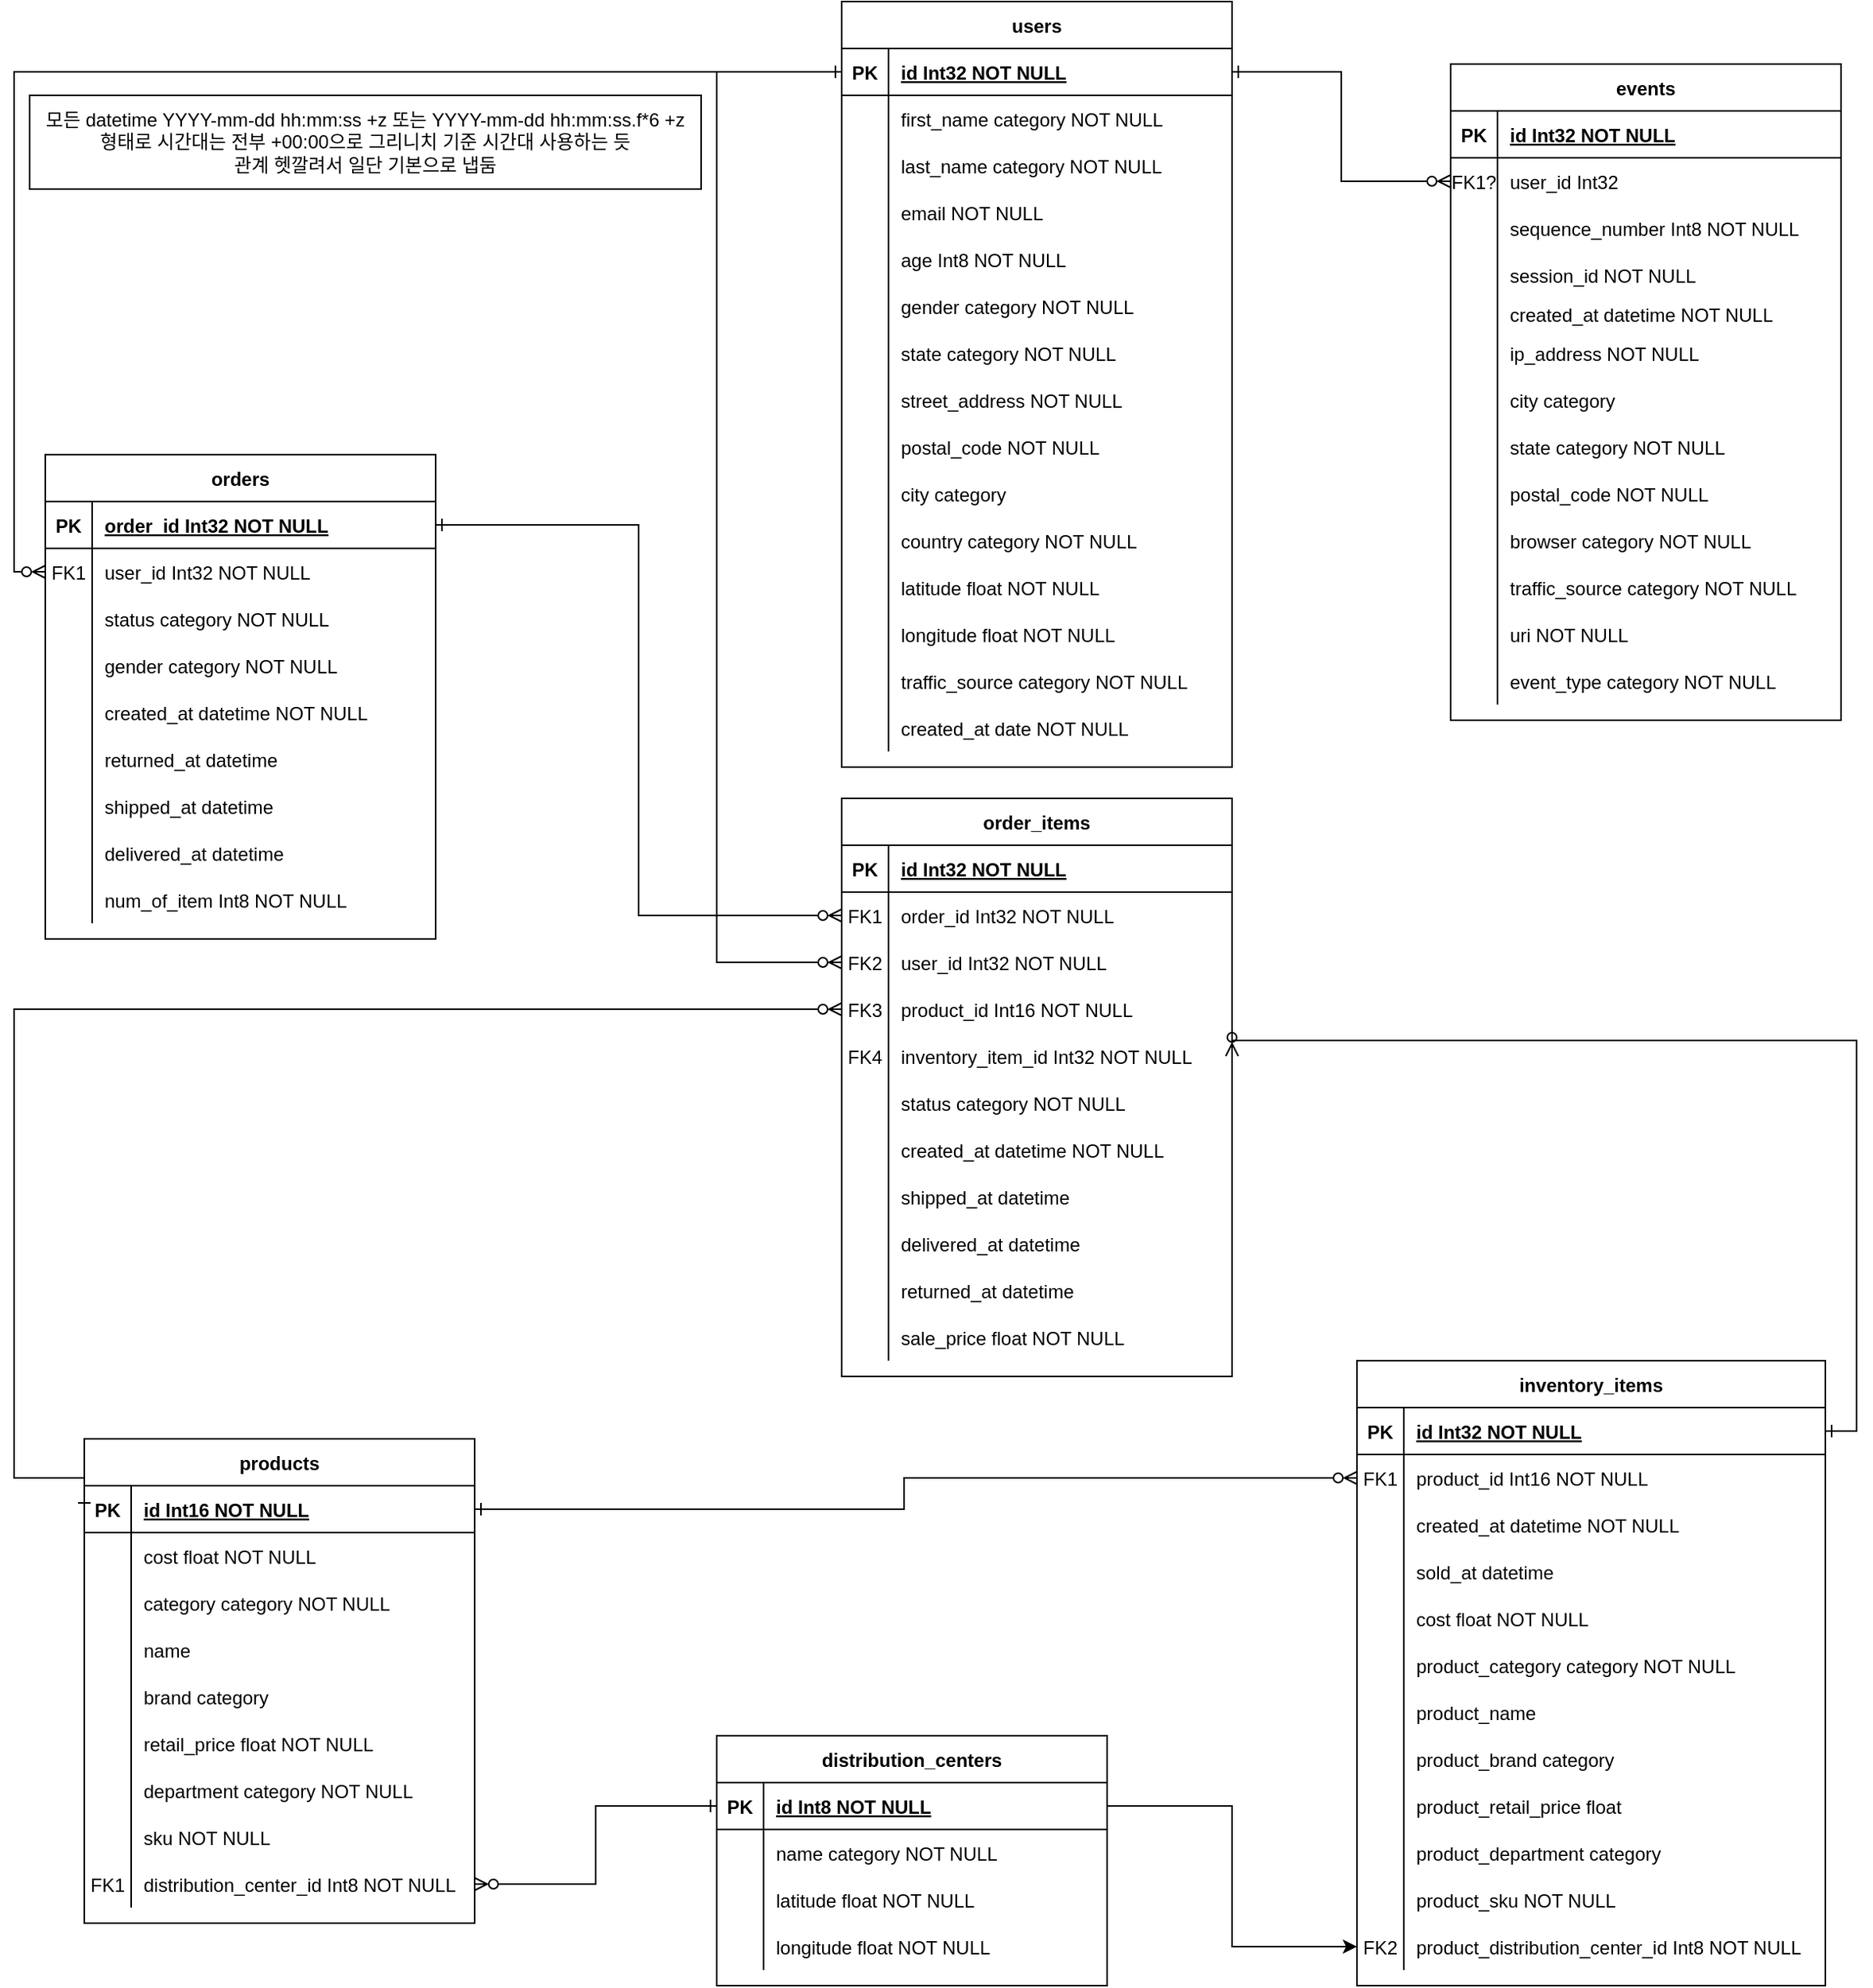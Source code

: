 <mxfile version="24.2.1" type="device">
  <diagram id="R2lEEEUBdFMjLlhIrx00" name="Page-1">
    <mxGraphModel dx="2074" dy="1865" grid="1" gridSize="10" guides="1" tooltips="1" connect="1" arrows="1" fold="1" page="1" pageScale="1" pageWidth="850" pageHeight="1100" math="0" shadow="0" extFonts="Permanent Marker^https://fonts.googleapis.com/css?family=Permanent+Marker">
      <root>
        <mxCell id="0" />
        <mxCell id="1" parent="0" />
        <mxCell id="C-vyLk0tnHw3VtMMgP7b-2" value="inventory_items" style="shape=table;startSize=30;container=1;collapsible=1;childLayout=tableLayout;fixedRows=1;rowLines=0;fontStyle=1;align=center;resizeLast=1;" parent="1" vertex="1">
          <mxGeometry x="1240" y="460" width="300" height="400" as="geometry" />
        </mxCell>
        <mxCell id="C-vyLk0tnHw3VtMMgP7b-3" value="" style="shape=partialRectangle;collapsible=0;dropTarget=0;pointerEvents=0;fillColor=none;points=[[0,0.5],[1,0.5]];portConstraint=eastwest;top=0;left=0;right=0;bottom=1;" parent="C-vyLk0tnHw3VtMMgP7b-2" vertex="1">
          <mxGeometry y="30" width="300" height="30" as="geometry" />
        </mxCell>
        <mxCell id="C-vyLk0tnHw3VtMMgP7b-4" value="PK" style="shape=partialRectangle;overflow=hidden;connectable=0;fillColor=none;top=0;left=0;bottom=0;right=0;fontStyle=1;" parent="C-vyLk0tnHw3VtMMgP7b-3" vertex="1">
          <mxGeometry width="30" height="30" as="geometry">
            <mxRectangle width="30" height="30" as="alternateBounds" />
          </mxGeometry>
        </mxCell>
        <mxCell id="C-vyLk0tnHw3VtMMgP7b-5" value="id Int32 NOT NULL " style="shape=partialRectangle;overflow=hidden;connectable=0;fillColor=none;top=0;left=0;bottom=0;right=0;align=left;spacingLeft=6;fontStyle=5;" parent="C-vyLk0tnHw3VtMMgP7b-3" vertex="1">
          <mxGeometry x="30" width="270" height="30" as="geometry">
            <mxRectangle width="270" height="30" as="alternateBounds" />
          </mxGeometry>
        </mxCell>
        <mxCell id="doUXjgiEhq4038iy-3gl-84" value="" style="shape=partialRectangle;collapsible=0;dropTarget=0;pointerEvents=0;fillColor=none;points=[[0,0.5],[1,0.5]];portConstraint=eastwest;top=0;left=0;right=0;bottom=0;" parent="C-vyLk0tnHw3VtMMgP7b-2" vertex="1">
          <mxGeometry y="60" width="300" height="30" as="geometry" />
        </mxCell>
        <mxCell id="doUXjgiEhq4038iy-3gl-85" value="FK1" style="shape=partialRectangle;overflow=hidden;connectable=0;fillColor=none;top=0;left=0;bottom=0;right=0;" parent="doUXjgiEhq4038iy-3gl-84" vertex="1">
          <mxGeometry width="30" height="30" as="geometry">
            <mxRectangle width="30" height="30" as="alternateBounds" />
          </mxGeometry>
        </mxCell>
        <mxCell id="doUXjgiEhq4038iy-3gl-86" value="product_id Int16 NOT NULL" style="shape=partialRectangle;overflow=hidden;connectable=0;fillColor=none;top=0;left=0;bottom=0;right=0;align=left;spacingLeft=6;" parent="doUXjgiEhq4038iy-3gl-84" vertex="1">
          <mxGeometry x="30" width="270" height="30" as="geometry">
            <mxRectangle width="270" height="30" as="alternateBounds" />
          </mxGeometry>
        </mxCell>
        <mxCell id="C-vyLk0tnHw3VtMMgP7b-9" value="" style="shape=partialRectangle;collapsible=0;dropTarget=0;pointerEvents=0;fillColor=none;points=[[0,0.5],[1,0.5]];portConstraint=eastwest;top=0;left=0;right=0;bottom=0;" parent="C-vyLk0tnHw3VtMMgP7b-2" vertex="1">
          <mxGeometry y="90" width="300" height="30" as="geometry" />
        </mxCell>
        <mxCell id="C-vyLk0tnHw3VtMMgP7b-10" value="" style="shape=partialRectangle;overflow=hidden;connectable=0;fillColor=none;top=0;left=0;bottom=0;right=0;" parent="C-vyLk0tnHw3VtMMgP7b-9" vertex="1">
          <mxGeometry width="30" height="30" as="geometry">
            <mxRectangle width="30" height="30" as="alternateBounds" />
          </mxGeometry>
        </mxCell>
        <mxCell id="C-vyLk0tnHw3VtMMgP7b-11" value="created_at datetime NOT NULL" style="shape=partialRectangle;overflow=hidden;connectable=0;fillColor=none;top=0;left=0;bottom=0;right=0;align=left;spacingLeft=6;" parent="C-vyLk0tnHw3VtMMgP7b-9" vertex="1">
          <mxGeometry x="30" width="270" height="30" as="geometry">
            <mxRectangle width="270" height="30" as="alternateBounds" />
          </mxGeometry>
        </mxCell>
        <mxCell id="doUXjgiEhq4038iy-3gl-81" value="" style="shape=partialRectangle;collapsible=0;dropTarget=0;pointerEvents=0;fillColor=none;points=[[0,0.5],[1,0.5]];portConstraint=eastwest;top=0;left=0;right=0;bottom=0;" parent="C-vyLk0tnHw3VtMMgP7b-2" vertex="1">
          <mxGeometry y="120" width="300" height="30" as="geometry" />
        </mxCell>
        <mxCell id="doUXjgiEhq4038iy-3gl-82" value="" style="shape=partialRectangle;overflow=hidden;connectable=0;fillColor=none;top=0;left=0;bottom=0;right=0;" parent="doUXjgiEhq4038iy-3gl-81" vertex="1">
          <mxGeometry width="30" height="30" as="geometry">
            <mxRectangle width="30" height="30" as="alternateBounds" />
          </mxGeometry>
        </mxCell>
        <mxCell id="doUXjgiEhq4038iy-3gl-83" value="sold_at datetime" style="shape=partialRectangle;overflow=hidden;connectable=0;fillColor=none;top=0;left=0;bottom=0;right=0;align=left;spacingLeft=6;" parent="doUXjgiEhq4038iy-3gl-81" vertex="1">
          <mxGeometry x="30" width="270" height="30" as="geometry">
            <mxRectangle width="270" height="30" as="alternateBounds" />
          </mxGeometry>
        </mxCell>
        <mxCell id="doUXjgiEhq4038iy-3gl-78" value="" style="shape=partialRectangle;collapsible=0;dropTarget=0;pointerEvents=0;fillColor=none;points=[[0,0.5],[1,0.5]];portConstraint=eastwest;top=0;left=0;right=0;bottom=0;" parent="C-vyLk0tnHw3VtMMgP7b-2" vertex="1">
          <mxGeometry y="150" width="300" height="30" as="geometry" />
        </mxCell>
        <mxCell id="doUXjgiEhq4038iy-3gl-79" value="" style="shape=partialRectangle;overflow=hidden;connectable=0;fillColor=none;top=0;left=0;bottom=0;right=0;" parent="doUXjgiEhq4038iy-3gl-78" vertex="1">
          <mxGeometry width="30" height="30" as="geometry">
            <mxRectangle width="30" height="30" as="alternateBounds" />
          </mxGeometry>
        </mxCell>
        <mxCell id="doUXjgiEhq4038iy-3gl-80" value="cost float NOT NULL" style="shape=partialRectangle;overflow=hidden;connectable=0;fillColor=none;top=0;left=0;bottom=0;right=0;align=left;spacingLeft=6;" parent="doUXjgiEhq4038iy-3gl-78" vertex="1">
          <mxGeometry x="30" width="270" height="30" as="geometry">
            <mxRectangle width="270" height="30" as="alternateBounds" />
          </mxGeometry>
        </mxCell>
        <mxCell id="doUXjgiEhq4038iy-3gl-93" value="" style="shape=partialRectangle;collapsible=0;dropTarget=0;pointerEvents=0;fillColor=none;points=[[0,0.5],[1,0.5]];portConstraint=eastwest;top=0;left=0;right=0;bottom=0;" parent="C-vyLk0tnHw3VtMMgP7b-2" vertex="1">
          <mxGeometry y="180" width="300" height="30" as="geometry" />
        </mxCell>
        <mxCell id="doUXjgiEhq4038iy-3gl-94" value="" style="shape=partialRectangle;overflow=hidden;connectable=0;fillColor=none;top=0;left=0;bottom=0;right=0;" parent="doUXjgiEhq4038iy-3gl-93" vertex="1">
          <mxGeometry width="30" height="30" as="geometry">
            <mxRectangle width="30" height="30" as="alternateBounds" />
          </mxGeometry>
        </mxCell>
        <mxCell id="doUXjgiEhq4038iy-3gl-95" value="product_category category NOT NULL" style="shape=partialRectangle;overflow=hidden;connectable=0;fillColor=none;top=0;left=0;bottom=0;right=0;align=left;spacingLeft=6;" parent="doUXjgiEhq4038iy-3gl-93" vertex="1">
          <mxGeometry x="30" width="270" height="30" as="geometry">
            <mxRectangle width="270" height="30" as="alternateBounds" />
          </mxGeometry>
        </mxCell>
        <mxCell id="doUXjgiEhq4038iy-3gl-90" value="" style="shape=partialRectangle;collapsible=0;dropTarget=0;pointerEvents=0;fillColor=none;points=[[0,0.5],[1,0.5]];portConstraint=eastwest;top=0;left=0;right=0;bottom=0;" parent="C-vyLk0tnHw3VtMMgP7b-2" vertex="1">
          <mxGeometry y="210" width="300" height="30" as="geometry" />
        </mxCell>
        <mxCell id="doUXjgiEhq4038iy-3gl-91" value="" style="shape=partialRectangle;overflow=hidden;connectable=0;fillColor=none;top=0;left=0;bottom=0;right=0;" parent="doUXjgiEhq4038iy-3gl-90" vertex="1">
          <mxGeometry width="30" height="30" as="geometry">
            <mxRectangle width="30" height="30" as="alternateBounds" />
          </mxGeometry>
        </mxCell>
        <mxCell id="doUXjgiEhq4038iy-3gl-92" value="product_name" style="shape=partialRectangle;overflow=hidden;connectable=0;fillColor=none;top=0;left=0;bottom=0;right=0;align=left;spacingLeft=6;" parent="doUXjgiEhq4038iy-3gl-90" vertex="1">
          <mxGeometry x="30" width="270" height="30" as="geometry">
            <mxRectangle width="270" height="30" as="alternateBounds" />
          </mxGeometry>
        </mxCell>
        <mxCell id="doUXjgiEhq4038iy-3gl-96" value="" style="shape=partialRectangle;collapsible=0;dropTarget=0;pointerEvents=0;fillColor=none;points=[[0,0.5],[1,0.5]];portConstraint=eastwest;top=0;left=0;right=0;bottom=0;" parent="C-vyLk0tnHw3VtMMgP7b-2" vertex="1">
          <mxGeometry y="240" width="300" height="30" as="geometry" />
        </mxCell>
        <mxCell id="doUXjgiEhq4038iy-3gl-97" value="" style="shape=partialRectangle;overflow=hidden;connectable=0;fillColor=none;top=0;left=0;bottom=0;right=0;" parent="doUXjgiEhq4038iy-3gl-96" vertex="1">
          <mxGeometry width="30" height="30" as="geometry">
            <mxRectangle width="30" height="30" as="alternateBounds" />
          </mxGeometry>
        </mxCell>
        <mxCell id="doUXjgiEhq4038iy-3gl-98" value="product_brand category" style="shape=partialRectangle;overflow=hidden;connectable=0;fillColor=none;top=0;left=0;bottom=0;right=0;align=left;spacingLeft=6;" parent="doUXjgiEhq4038iy-3gl-96" vertex="1">
          <mxGeometry x="30" width="270" height="30" as="geometry">
            <mxRectangle width="270" height="30" as="alternateBounds" />
          </mxGeometry>
        </mxCell>
        <mxCell id="doUXjgiEhq4038iy-3gl-99" value="" style="shape=partialRectangle;collapsible=0;dropTarget=0;pointerEvents=0;fillColor=none;points=[[0,0.5],[1,0.5]];portConstraint=eastwest;top=0;left=0;right=0;bottom=0;" parent="C-vyLk0tnHw3VtMMgP7b-2" vertex="1">
          <mxGeometry y="270" width="300" height="30" as="geometry" />
        </mxCell>
        <mxCell id="doUXjgiEhq4038iy-3gl-100" value="" style="shape=partialRectangle;overflow=hidden;connectable=0;fillColor=none;top=0;left=0;bottom=0;right=0;" parent="doUXjgiEhq4038iy-3gl-99" vertex="1">
          <mxGeometry width="30" height="30" as="geometry">
            <mxRectangle width="30" height="30" as="alternateBounds" />
          </mxGeometry>
        </mxCell>
        <mxCell id="doUXjgiEhq4038iy-3gl-101" value="product_retail_price float" style="shape=partialRectangle;overflow=hidden;connectable=0;fillColor=none;top=0;left=0;bottom=0;right=0;align=left;spacingLeft=6;" parent="doUXjgiEhq4038iy-3gl-99" vertex="1">
          <mxGeometry x="30" width="270" height="30" as="geometry">
            <mxRectangle width="270" height="30" as="alternateBounds" />
          </mxGeometry>
        </mxCell>
        <mxCell id="doUXjgiEhq4038iy-3gl-102" value="" style="shape=partialRectangle;collapsible=0;dropTarget=0;pointerEvents=0;fillColor=none;points=[[0,0.5],[1,0.5]];portConstraint=eastwest;top=0;left=0;right=0;bottom=0;" parent="C-vyLk0tnHw3VtMMgP7b-2" vertex="1">
          <mxGeometry y="300" width="300" height="30" as="geometry" />
        </mxCell>
        <mxCell id="doUXjgiEhq4038iy-3gl-103" value="" style="shape=partialRectangle;overflow=hidden;connectable=0;fillColor=none;top=0;left=0;bottom=0;right=0;" parent="doUXjgiEhq4038iy-3gl-102" vertex="1">
          <mxGeometry width="30" height="30" as="geometry">
            <mxRectangle width="30" height="30" as="alternateBounds" />
          </mxGeometry>
        </mxCell>
        <mxCell id="doUXjgiEhq4038iy-3gl-104" value="product_department category" style="shape=partialRectangle;overflow=hidden;connectable=0;fillColor=none;top=0;left=0;bottom=0;right=0;align=left;spacingLeft=6;" parent="doUXjgiEhq4038iy-3gl-102" vertex="1">
          <mxGeometry x="30" width="270" height="30" as="geometry">
            <mxRectangle width="270" height="30" as="alternateBounds" />
          </mxGeometry>
        </mxCell>
        <mxCell id="doUXjgiEhq4038iy-3gl-105" value="" style="shape=partialRectangle;collapsible=0;dropTarget=0;pointerEvents=0;fillColor=none;points=[[0,0.5],[1,0.5]];portConstraint=eastwest;top=0;left=0;right=0;bottom=0;" parent="C-vyLk0tnHw3VtMMgP7b-2" vertex="1">
          <mxGeometry y="330" width="300" height="30" as="geometry" />
        </mxCell>
        <mxCell id="doUXjgiEhq4038iy-3gl-106" value="" style="shape=partialRectangle;overflow=hidden;connectable=0;fillColor=none;top=0;left=0;bottom=0;right=0;" parent="doUXjgiEhq4038iy-3gl-105" vertex="1">
          <mxGeometry width="30" height="30" as="geometry">
            <mxRectangle width="30" height="30" as="alternateBounds" />
          </mxGeometry>
        </mxCell>
        <mxCell id="doUXjgiEhq4038iy-3gl-107" value="product_sku NOT NULL" style="shape=partialRectangle;overflow=hidden;connectable=0;fillColor=none;top=0;left=0;bottom=0;right=0;align=left;spacingLeft=6;" parent="doUXjgiEhq4038iy-3gl-105" vertex="1">
          <mxGeometry x="30" width="270" height="30" as="geometry">
            <mxRectangle width="270" height="30" as="alternateBounds" />
          </mxGeometry>
        </mxCell>
        <mxCell id="doUXjgiEhq4038iy-3gl-108" value="" style="shape=partialRectangle;collapsible=0;dropTarget=0;pointerEvents=0;fillColor=none;points=[[0,0.5],[1,0.5]];portConstraint=eastwest;top=0;left=0;right=0;bottom=0;" parent="C-vyLk0tnHw3VtMMgP7b-2" vertex="1">
          <mxGeometry y="360" width="300" height="30" as="geometry" />
        </mxCell>
        <mxCell id="doUXjgiEhq4038iy-3gl-109" value="FK2" style="shape=partialRectangle;overflow=hidden;connectable=0;fillColor=none;top=0;left=0;bottom=0;right=0;" parent="doUXjgiEhq4038iy-3gl-108" vertex="1">
          <mxGeometry width="30" height="30" as="geometry">
            <mxRectangle width="30" height="30" as="alternateBounds" />
          </mxGeometry>
        </mxCell>
        <mxCell id="doUXjgiEhq4038iy-3gl-110" value="product_distribution_center_id Int8 NOT NULL" style="shape=partialRectangle;overflow=hidden;connectable=0;fillColor=none;top=0;left=0;bottom=0;right=0;align=left;spacingLeft=6;" parent="doUXjgiEhq4038iy-3gl-108" vertex="1">
          <mxGeometry x="30" width="270" height="30" as="geometry">
            <mxRectangle width="270" height="30" as="alternateBounds" />
          </mxGeometry>
        </mxCell>
        <mxCell id="C-vyLk0tnHw3VtMMgP7b-13" value="order_items" style="shape=table;startSize=30;container=1;collapsible=1;childLayout=tableLayout;fixedRows=1;rowLines=0;fontStyle=1;align=center;resizeLast=1;" parent="1" vertex="1">
          <mxGeometry x="910" y="100" width="250" height="370" as="geometry" />
        </mxCell>
        <mxCell id="C-vyLk0tnHw3VtMMgP7b-14" value="" style="shape=partialRectangle;collapsible=0;dropTarget=0;pointerEvents=0;fillColor=none;points=[[0,0.5],[1,0.5]];portConstraint=eastwest;top=0;left=0;right=0;bottom=1;" parent="C-vyLk0tnHw3VtMMgP7b-13" vertex="1">
          <mxGeometry y="30" width="250" height="30" as="geometry" />
        </mxCell>
        <mxCell id="C-vyLk0tnHw3VtMMgP7b-15" value="PK" style="shape=partialRectangle;overflow=hidden;connectable=0;fillColor=none;top=0;left=0;bottom=0;right=0;fontStyle=1;" parent="C-vyLk0tnHw3VtMMgP7b-14" vertex="1">
          <mxGeometry width="30" height="30" as="geometry">
            <mxRectangle width="30" height="30" as="alternateBounds" />
          </mxGeometry>
        </mxCell>
        <mxCell id="C-vyLk0tnHw3VtMMgP7b-16" value="id Int32 NOT NULL " style="shape=partialRectangle;overflow=hidden;connectable=0;fillColor=none;top=0;left=0;bottom=0;right=0;align=left;spacingLeft=6;fontStyle=5;" parent="C-vyLk0tnHw3VtMMgP7b-14" vertex="1">
          <mxGeometry x="30" width="220" height="30" as="geometry">
            <mxRectangle width="220" height="30" as="alternateBounds" />
          </mxGeometry>
        </mxCell>
        <mxCell id="C-vyLk0tnHw3VtMMgP7b-17" value="" style="shape=partialRectangle;collapsible=0;dropTarget=0;pointerEvents=0;fillColor=none;points=[[0,0.5],[1,0.5]];portConstraint=eastwest;top=0;left=0;right=0;bottom=0;" parent="C-vyLk0tnHw3VtMMgP7b-13" vertex="1">
          <mxGeometry y="60" width="250" height="30" as="geometry" />
        </mxCell>
        <mxCell id="C-vyLk0tnHw3VtMMgP7b-18" value="FK1" style="shape=partialRectangle;overflow=hidden;connectable=0;fillColor=none;top=0;left=0;bottom=0;right=0;" parent="C-vyLk0tnHw3VtMMgP7b-17" vertex="1">
          <mxGeometry width="30" height="30" as="geometry">
            <mxRectangle width="30" height="30" as="alternateBounds" />
          </mxGeometry>
        </mxCell>
        <mxCell id="C-vyLk0tnHw3VtMMgP7b-19" value="order_id Int32 NOT NULL" style="shape=partialRectangle;overflow=hidden;connectable=0;fillColor=none;top=0;left=0;bottom=0;right=0;align=left;spacingLeft=6;" parent="C-vyLk0tnHw3VtMMgP7b-17" vertex="1">
          <mxGeometry x="30" width="220" height="30" as="geometry">
            <mxRectangle width="220" height="30" as="alternateBounds" />
          </mxGeometry>
        </mxCell>
        <mxCell id="doUXjgiEhq4038iy-3gl-132" value="" style="shape=partialRectangle;collapsible=0;dropTarget=0;pointerEvents=0;fillColor=none;points=[[0,0.5],[1,0.5]];portConstraint=eastwest;top=0;left=0;right=0;bottom=0;" parent="C-vyLk0tnHw3VtMMgP7b-13" vertex="1">
          <mxGeometry y="90" width="250" height="30" as="geometry" />
        </mxCell>
        <mxCell id="doUXjgiEhq4038iy-3gl-133" value="FK2" style="shape=partialRectangle;overflow=hidden;connectable=0;fillColor=none;top=0;left=0;bottom=0;right=0;" parent="doUXjgiEhq4038iy-3gl-132" vertex="1">
          <mxGeometry width="30" height="30" as="geometry">
            <mxRectangle width="30" height="30" as="alternateBounds" />
          </mxGeometry>
        </mxCell>
        <mxCell id="doUXjgiEhq4038iy-3gl-134" value="user_id Int32 NOT NULL" style="shape=partialRectangle;overflow=hidden;connectable=0;fillColor=none;top=0;left=0;bottom=0;right=0;align=left;spacingLeft=6;" parent="doUXjgiEhq4038iy-3gl-132" vertex="1">
          <mxGeometry x="30" width="220" height="30" as="geometry">
            <mxRectangle width="220" height="30" as="alternateBounds" />
          </mxGeometry>
        </mxCell>
        <mxCell id="doUXjgiEhq4038iy-3gl-135" value="" style="shape=partialRectangle;collapsible=0;dropTarget=0;pointerEvents=0;fillColor=none;points=[[0,0.5],[1,0.5]];portConstraint=eastwest;top=0;left=0;right=0;bottom=0;" parent="C-vyLk0tnHw3VtMMgP7b-13" vertex="1">
          <mxGeometry y="120" width="250" height="30" as="geometry" />
        </mxCell>
        <mxCell id="doUXjgiEhq4038iy-3gl-136" value="FK3" style="shape=partialRectangle;overflow=hidden;connectable=0;fillColor=none;top=0;left=0;bottom=0;right=0;" parent="doUXjgiEhq4038iy-3gl-135" vertex="1">
          <mxGeometry width="30" height="30" as="geometry">
            <mxRectangle width="30" height="30" as="alternateBounds" />
          </mxGeometry>
        </mxCell>
        <mxCell id="doUXjgiEhq4038iy-3gl-137" value="product_id Int16 NOT NULL" style="shape=partialRectangle;overflow=hidden;connectable=0;fillColor=none;top=0;left=0;bottom=0;right=0;align=left;spacingLeft=6;" parent="doUXjgiEhq4038iy-3gl-135" vertex="1">
          <mxGeometry x="30" width="220" height="30" as="geometry">
            <mxRectangle width="220" height="30" as="alternateBounds" />
          </mxGeometry>
        </mxCell>
        <mxCell id="doUXjgiEhq4038iy-3gl-138" value="" style="shape=partialRectangle;collapsible=0;dropTarget=0;pointerEvents=0;fillColor=none;points=[[0,0.5],[1,0.5]];portConstraint=eastwest;top=0;left=0;right=0;bottom=0;" parent="C-vyLk0tnHw3VtMMgP7b-13" vertex="1">
          <mxGeometry y="150" width="250" height="30" as="geometry" />
        </mxCell>
        <mxCell id="doUXjgiEhq4038iy-3gl-139" value="FK4" style="shape=partialRectangle;overflow=hidden;connectable=0;fillColor=none;top=0;left=0;bottom=0;right=0;" parent="doUXjgiEhq4038iy-3gl-138" vertex="1">
          <mxGeometry width="30" height="30" as="geometry">
            <mxRectangle width="30" height="30" as="alternateBounds" />
          </mxGeometry>
        </mxCell>
        <mxCell id="doUXjgiEhq4038iy-3gl-140" value="inventory_item_id Int32 NOT NULL" style="shape=partialRectangle;overflow=hidden;connectable=0;fillColor=none;top=0;left=0;bottom=0;right=0;align=left;spacingLeft=6;" parent="doUXjgiEhq4038iy-3gl-138" vertex="1">
          <mxGeometry x="30" width="220" height="30" as="geometry">
            <mxRectangle width="220" height="30" as="alternateBounds" />
          </mxGeometry>
        </mxCell>
        <mxCell id="C-vyLk0tnHw3VtMMgP7b-20" value="" style="shape=partialRectangle;collapsible=0;dropTarget=0;pointerEvents=0;fillColor=none;points=[[0,0.5],[1,0.5]];portConstraint=eastwest;top=0;left=0;right=0;bottom=0;" parent="C-vyLk0tnHw3VtMMgP7b-13" vertex="1">
          <mxGeometry y="180" width="250" height="30" as="geometry" />
        </mxCell>
        <mxCell id="C-vyLk0tnHw3VtMMgP7b-21" value="" style="shape=partialRectangle;overflow=hidden;connectable=0;fillColor=none;top=0;left=0;bottom=0;right=0;" parent="C-vyLk0tnHw3VtMMgP7b-20" vertex="1">
          <mxGeometry width="30" height="30" as="geometry">
            <mxRectangle width="30" height="30" as="alternateBounds" />
          </mxGeometry>
        </mxCell>
        <mxCell id="C-vyLk0tnHw3VtMMgP7b-22" value="status category NOT NULL" style="shape=partialRectangle;overflow=hidden;connectable=0;fillColor=none;top=0;left=0;bottom=0;right=0;align=left;spacingLeft=6;" parent="C-vyLk0tnHw3VtMMgP7b-20" vertex="1">
          <mxGeometry x="30" width="220" height="30" as="geometry">
            <mxRectangle width="220" height="30" as="alternateBounds" />
          </mxGeometry>
        </mxCell>
        <mxCell id="doUXjgiEhq4038iy-3gl-141" value="" style="shape=partialRectangle;collapsible=0;dropTarget=0;pointerEvents=0;fillColor=none;points=[[0,0.5],[1,0.5]];portConstraint=eastwest;top=0;left=0;right=0;bottom=0;" parent="C-vyLk0tnHw3VtMMgP7b-13" vertex="1">
          <mxGeometry y="210" width="250" height="30" as="geometry" />
        </mxCell>
        <mxCell id="doUXjgiEhq4038iy-3gl-142" value="" style="shape=partialRectangle;overflow=hidden;connectable=0;fillColor=none;top=0;left=0;bottom=0;right=0;" parent="doUXjgiEhq4038iy-3gl-141" vertex="1">
          <mxGeometry width="30" height="30" as="geometry">
            <mxRectangle width="30" height="30" as="alternateBounds" />
          </mxGeometry>
        </mxCell>
        <mxCell id="doUXjgiEhq4038iy-3gl-143" value="created_at datetime NOT NULL" style="shape=partialRectangle;overflow=hidden;connectable=0;fillColor=none;top=0;left=0;bottom=0;right=0;align=left;spacingLeft=6;" parent="doUXjgiEhq4038iy-3gl-141" vertex="1">
          <mxGeometry x="30" width="220" height="30" as="geometry">
            <mxRectangle width="220" height="30" as="alternateBounds" />
          </mxGeometry>
        </mxCell>
        <mxCell id="doUXjgiEhq4038iy-3gl-144" value="" style="shape=partialRectangle;collapsible=0;dropTarget=0;pointerEvents=0;fillColor=none;points=[[0,0.5],[1,0.5]];portConstraint=eastwest;top=0;left=0;right=0;bottom=0;" parent="C-vyLk0tnHw3VtMMgP7b-13" vertex="1">
          <mxGeometry y="240" width="250" height="30" as="geometry" />
        </mxCell>
        <mxCell id="doUXjgiEhq4038iy-3gl-145" value="" style="shape=partialRectangle;overflow=hidden;connectable=0;fillColor=none;top=0;left=0;bottom=0;right=0;" parent="doUXjgiEhq4038iy-3gl-144" vertex="1">
          <mxGeometry width="30" height="30" as="geometry">
            <mxRectangle width="30" height="30" as="alternateBounds" />
          </mxGeometry>
        </mxCell>
        <mxCell id="doUXjgiEhq4038iy-3gl-146" value="shipped_at datetime" style="shape=partialRectangle;overflow=hidden;connectable=0;fillColor=none;top=0;left=0;bottom=0;right=0;align=left;spacingLeft=6;" parent="doUXjgiEhq4038iy-3gl-144" vertex="1">
          <mxGeometry x="30" width="220" height="30" as="geometry">
            <mxRectangle width="220" height="30" as="alternateBounds" />
          </mxGeometry>
        </mxCell>
        <mxCell id="doUXjgiEhq4038iy-3gl-156" value="" style="shape=partialRectangle;collapsible=0;dropTarget=0;pointerEvents=0;fillColor=none;points=[[0,0.5],[1,0.5]];portConstraint=eastwest;top=0;left=0;right=0;bottom=0;" parent="C-vyLk0tnHw3VtMMgP7b-13" vertex="1">
          <mxGeometry y="270" width="250" height="30" as="geometry" />
        </mxCell>
        <mxCell id="doUXjgiEhq4038iy-3gl-157" value="" style="shape=partialRectangle;overflow=hidden;connectable=0;fillColor=none;top=0;left=0;bottom=0;right=0;" parent="doUXjgiEhq4038iy-3gl-156" vertex="1">
          <mxGeometry width="30" height="30" as="geometry">
            <mxRectangle width="30" height="30" as="alternateBounds" />
          </mxGeometry>
        </mxCell>
        <mxCell id="doUXjgiEhq4038iy-3gl-158" value="delivered_at datetime" style="shape=partialRectangle;overflow=hidden;connectable=0;fillColor=none;top=0;left=0;bottom=0;right=0;align=left;spacingLeft=6;" parent="doUXjgiEhq4038iy-3gl-156" vertex="1">
          <mxGeometry x="30" width="220" height="30" as="geometry">
            <mxRectangle width="220" height="30" as="alternateBounds" />
          </mxGeometry>
        </mxCell>
        <mxCell id="doUXjgiEhq4038iy-3gl-159" value="" style="shape=partialRectangle;collapsible=0;dropTarget=0;pointerEvents=0;fillColor=none;points=[[0,0.5],[1,0.5]];portConstraint=eastwest;top=0;left=0;right=0;bottom=0;" parent="C-vyLk0tnHw3VtMMgP7b-13" vertex="1">
          <mxGeometry y="300" width="250" height="30" as="geometry" />
        </mxCell>
        <mxCell id="doUXjgiEhq4038iy-3gl-160" value="" style="shape=partialRectangle;overflow=hidden;connectable=0;fillColor=none;top=0;left=0;bottom=0;right=0;" parent="doUXjgiEhq4038iy-3gl-159" vertex="1">
          <mxGeometry width="30" height="30" as="geometry">
            <mxRectangle width="30" height="30" as="alternateBounds" />
          </mxGeometry>
        </mxCell>
        <mxCell id="doUXjgiEhq4038iy-3gl-161" value="returned_at datetime" style="shape=partialRectangle;overflow=hidden;connectable=0;fillColor=none;top=0;left=0;bottom=0;right=0;align=left;spacingLeft=6;" parent="doUXjgiEhq4038iy-3gl-159" vertex="1">
          <mxGeometry x="30" width="220" height="30" as="geometry">
            <mxRectangle width="220" height="30" as="alternateBounds" />
          </mxGeometry>
        </mxCell>
        <mxCell id="doUXjgiEhq4038iy-3gl-153" value="" style="shape=partialRectangle;collapsible=0;dropTarget=0;pointerEvents=0;fillColor=none;points=[[0,0.5],[1,0.5]];portConstraint=eastwest;top=0;left=0;right=0;bottom=0;" parent="C-vyLk0tnHw3VtMMgP7b-13" vertex="1">
          <mxGeometry y="330" width="250" height="30" as="geometry" />
        </mxCell>
        <mxCell id="doUXjgiEhq4038iy-3gl-154" value="" style="shape=partialRectangle;overflow=hidden;connectable=0;fillColor=none;top=0;left=0;bottom=0;right=0;" parent="doUXjgiEhq4038iy-3gl-153" vertex="1">
          <mxGeometry width="30" height="30" as="geometry">
            <mxRectangle width="30" height="30" as="alternateBounds" />
          </mxGeometry>
        </mxCell>
        <mxCell id="doUXjgiEhq4038iy-3gl-155" value="sale_price float NOT NULL" style="shape=partialRectangle;overflow=hidden;connectable=0;fillColor=none;top=0;left=0;bottom=0;right=0;align=left;spacingLeft=6;" parent="doUXjgiEhq4038iy-3gl-153" vertex="1">
          <mxGeometry x="30" width="220" height="30" as="geometry">
            <mxRectangle width="220" height="30" as="alternateBounds" />
          </mxGeometry>
        </mxCell>
        <mxCell id="C-vyLk0tnHw3VtMMgP7b-23" value="distribution_centers" style="shape=table;startSize=30;container=1;collapsible=1;childLayout=tableLayout;fixedRows=1;rowLines=0;fontStyle=1;align=center;resizeLast=1;" parent="1" vertex="1">
          <mxGeometry x="830" y="700" width="250" height="160" as="geometry" />
        </mxCell>
        <mxCell id="C-vyLk0tnHw3VtMMgP7b-24" value="" style="shape=partialRectangle;collapsible=0;dropTarget=0;pointerEvents=0;fillColor=none;points=[[0,0.5],[1,0.5]];portConstraint=eastwest;top=0;left=0;right=0;bottom=1;" parent="C-vyLk0tnHw3VtMMgP7b-23" vertex="1">
          <mxGeometry y="30" width="250" height="30" as="geometry" />
        </mxCell>
        <mxCell id="C-vyLk0tnHw3VtMMgP7b-25" value="PK" style="shape=partialRectangle;overflow=hidden;connectable=0;fillColor=none;top=0;left=0;bottom=0;right=0;fontStyle=1;" parent="C-vyLk0tnHw3VtMMgP7b-24" vertex="1">
          <mxGeometry width="30" height="30" as="geometry">
            <mxRectangle width="30" height="30" as="alternateBounds" />
          </mxGeometry>
        </mxCell>
        <mxCell id="C-vyLk0tnHw3VtMMgP7b-26" value="id Int8 NOT NULL " style="shape=partialRectangle;overflow=hidden;connectable=0;fillColor=none;top=0;left=0;bottom=0;right=0;align=left;spacingLeft=6;fontStyle=5;" parent="C-vyLk0tnHw3VtMMgP7b-24" vertex="1">
          <mxGeometry x="30" width="220" height="30" as="geometry">
            <mxRectangle width="220" height="30" as="alternateBounds" />
          </mxGeometry>
        </mxCell>
        <mxCell id="C-vyLk0tnHw3VtMMgP7b-27" value="" style="shape=partialRectangle;collapsible=0;dropTarget=0;pointerEvents=0;fillColor=none;points=[[0,0.5],[1,0.5]];portConstraint=eastwest;top=0;left=0;right=0;bottom=0;" parent="C-vyLk0tnHw3VtMMgP7b-23" vertex="1">
          <mxGeometry y="60" width="250" height="30" as="geometry" />
        </mxCell>
        <mxCell id="C-vyLk0tnHw3VtMMgP7b-28" value="" style="shape=partialRectangle;overflow=hidden;connectable=0;fillColor=none;top=0;left=0;bottom=0;right=0;" parent="C-vyLk0tnHw3VtMMgP7b-27" vertex="1">
          <mxGeometry width="30" height="30" as="geometry">
            <mxRectangle width="30" height="30" as="alternateBounds" />
          </mxGeometry>
        </mxCell>
        <mxCell id="C-vyLk0tnHw3VtMMgP7b-29" value="name category NOT NULL" style="shape=partialRectangle;overflow=hidden;connectable=0;fillColor=none;top=0;left=0;bottom=0;right=0;align=left;spacingLeft=6;" parent="C-vyLk0tnHw3VtMMgP7b-27" vertex="1">
          <mxGeometry x="30" width="220" height="30" as="geometry">
            <mxRectangle width="220" height="30" as="alternateBounds" />
          </mxGeometry>
        </mxCell>
        <mxCell id="doUXjgiEhq4038iy-3gl-41" value="" style="shape=partialRectangle;collapsible=0;dropTarget=0;pointerEvents=0;fillColor=none;points=[[0,0.5],[1,0.5]];portConstraint=eastwest;top=0;left=0;right=0;bottom=0;" parent="C-vyLk0tnHw3VtMMgP7b-23" vertex="1">
          <mxGeometry y="90" width="250" height="30" as="geometry" />
        </mxCell>
        <mxCell id="doUXjgiEhq4038iy-3gl-42" value="" style="shape=partialRectangle;overflow=hidden;connectable=0;fillColor=none;top=0;left=0;bottom=0;right=0;" parent="doUXjgiEhq4038iy-3gl-41" vertex="1">
          <mxGeometry width="30" height="30" as="geometry">
            <mxRectangle width="30" height="30" as="alternateBounds" />
          </mxGeometry>
        </mxCell>
        <mxCell id="doUXjgiEhq4038iy-3gl-43" value="latitude float NOT NULL" style="shape=partialRectangle;overflow=hidden;connectable=0;fillColor=none;top=0;left=0;bottom=0;right=0;align=left;spacingLeft=6;" parent="doUXjgiEhq4038iy-3gl-41" vertex="1">
          <mxGeometry x="30" width="220" height="30" as="geometry">
            <mxRectangle width="220" height="30" as="alternateBounds" />
          </mxGeometry>
        </mxCell>
        <mxCell id="doUXjgiEhq4038iy-3gl-44" value="" style="shape=partialRectangle;collapsible=0;dropTarget=0;pointerEvents=0;fillColor=none;points=[[0,0.5],[1,0.5]];portConstraint=eastwest;top=0;left=0;right=0;bottom=0;" parent="C-vyLk0tnHw3VtMMgP7b-23" vertex="1">
          <mxGeometry y="120" width="250" height="30" as="geometry" />
        </mxCell>
        <mxCell id="doUXjgiEhq4038iy-3gl-45" value="" style="shape=partialRectangle;overflow=hidden;connectable=0;fillColor=none;top=0;left=0;bottom=0;right=0;" parent="doUXjgiEhq4038iy-3gl-44" vertex="1">
          <mxGeometry width="30" height="30" as="geometry">
            <mxRectangle width="30" height="30" as="alternateBounds" />
          </mxGeometry>
        </mxCell>
        <mxCell id="doUXjgiEhq4038iy-3gl-46" value="longitude float NOT NULL" style="shape=partialRectangle;overflow=hidden;connectable=0;fillColor=none;top=0;left=0;bottom=0;right=0;align=left;spacingLeft=6;" parent="doUXjgiEhq4038iy-3gl-44" vertex="1">
          <mxGeometry x="30" width="220" height="30" as="geometry">
            <mxRectangle width="220" height="30" as="alternateBounds" />
          </mxGeometry>
        </mxCell>
        <mxCell id="doUXjgiEhq4038iy-3gl-1" value="events" style="shape=table;startSize=30;container=1;collapsible=1;childLayout=tableLayout;fixedRows=1;rowLines=0;fontStyle=1;align=center;resizeLast=1;" parent="1" vertex="1">
          <mxGeometry x="1300" y="-370" width="250" height="420" as="geometry" />
        </mxCell>
        <mxCell id="doUXjgiEhq4038iy-3gl-2" value="" style="shape=partialRectangle;collapsible=0;dropTarget=0;pointerEvents=0;fillColor=none;points=[[0,0.5],[1,0.5]];portConstraint=eastwest;top=0;left=0;right=0;bottom=1;" parent="doUXjgiEhq4038iy-3gl-1" vertex="1">
          <mxGeometry y="30" width="250" height="30" as="geometry" />
        </mxCell>
        <mxCell id="doUXjgiEhq4038iy-3gl-3" value="PK" style="shape=partialRectangle;overflow=hidden;connectable=0;fillColor=none;top=0;left=0;bottom=0;right=0;fontStyle=1;" parent="doUXjgiEhq4038iy-3gl-2" vertex="1">
          <mxGeometry width="30" height="30" as="geometry">
            <mxRectangle width="30" height="30" as="alternateBounds" />
          </mxGeometry>
        </mxCell>
        <mxCell id="doUXjgiEhq4038iy-3gl-4" value="id Int32 NOT NULL " style="shape=partialRectangle;overflow=hidden;connectable=0;fillColor=none;top=0;left=0;bottom=0;right=0;align=left;spacingLeft=6;fontStyle=5;" parent="doUXjgiEhq4038iy-3gl-2" vertex="1">
          <mxGeometry x="30" width="220" height="30" as="geometry">
            <mxRectangle width="220" height="30" as="alternateBounds" />
          </mxGeometry>
        </mxCell>
        <mxCell id="doUXjgiEhq4038iy-3gl-5" value="" style="shape=partialRectangle;collapsible=0;dropTarget=0;pointerEvents=0;fillColor=none;points=[[0,0.5],[1,0.5]];portConstraint=eastwest;top=0;left=0;right=0;bottom=0;" parent="doUXjgiEhq4038iy-3gl-1" vertex="1">
          <mxGeometry y="60" width="250" height="30" as="geometry" />
        </mxCell>
        <mxCell id="doUXjgiEhq4038iy-3gl-6" value="FK1?" style="shape=partialRectangle;overflow=hidden;connectable=0;fillColor=none;top=0;left=0;bottom=0;right=0;" parent="doUXjgiEhq4038iy-3gl-5" vertex="1">
          <mxGeometry width="30" height="30" as="geometry">
            <mxRectangle width="30" height="30" as="alternateBounds" />
          </mxGeometry>
        </mxCell>
        <mxCell id="doUXjgiEhq4038iy-3gl-7" value="user_id Int32" style="shape=partialRectangle;overflow=hidden;connectable=0;fillColor=none;top=0;left=0;bottom=0;right=0;align=left;spacingLeft=6;" parent="doUXjgiEhq4038iy-3gl-5" vertex="1">
          <mxGeometry x="30" width="220" height="30" as="geometry">
            <mxRectangle width="220" height="30" as="alternateBounds" />
          </mxGeometry>
        </mxCell>
        <mxCell id="doUXjgiEhq4038iy-3gl-8" value="" style="shape=partialRectangle;collapsible=0;dropTarget=0;pointerEvents=0;fillColor=none;points=[[0,0.5],[1,0.5]];portConstraint=eastwest;top=0;left=0;right=0;bottom=0;" parent="doUXjgiEhq4038iy-3gl-1" vertex="1">
          <mxGeometry y="90" width="250" height="30" as="geometry" />
        </mxCell>
        <mxCell id="doUXjgiEhq4038iy-3gl-9" value="" style="shape=partialRectangle;overflow=hidden;connectable=0;fillColor=none;top=0;left=0;bottom=0;right=0;" parent="doUXjgiEhq4038iy-3gl-8" vertex="1">
          <mxGeometry width="30" height="30" as="geometry">
            <mxRectangle width="30" height="30" as="alternateBounds" />
          </mxGeometry>
        </mxCell>
        <mxCell id="doUXjgiEhq4038iy-3gl-10" value="sequence_number Int8 NOT NULL" style="shape=partialRectangle;overflow=hidden;connectable=0;fillColor=none;top=0;left=0;bottom=0;right=0;align=left;spacingLeft=6;" parent="doUXjgiEhq4038iy-3gl-8" vertex="1">
          <mxGeometry x="30" width="220" height="30" as="geometry">
            <mxRectangle width="220" height="30" as="alternateBounds" />
          </mxGeometry>
        </mxCell>
        <mxCell id="doUXjgiEhq4038iy-3gl-47" value="" style="shape=partialRectangle;collapsible=0;dropTarget=0;pointerEvents=0;fillColor=none;points=[[0,0.5],[1,0.5]];portConstraint=eastwest;top=0;left=0;right=0;bottom=0;" parent="doUXjgiEhq4038iy-3gl-1" vertex="1">
          <mxGeometry y="120" width="250" height="30" as="geometry" />
        </mxCell>
        <mxCell id="doUXjgiEhq4038iy-3gl-48" value="" style="shape=partialRectangle;overflow=hidden;connectable=0;fillColor=none;top=0;left=0;bottom=0;right=0;" parent="doUXjgiEhq4038iy-3gl-47" vertex="1">
          <mxGeometry width="30" height="30" as="geometry">
            <mxRectangle width="30" height="30" as="alternateBounds" />
          </mxGeometry>
        </mxCell>
        <mxCell id="doUXjgiEhq4038iy-3gl-49" value="session_id NOT NULL" style="shape=partialRectangle;overflow=hidden;connectable=0;fillColor=none;top=0;left=0;bottom=0;right=0;align=left;spacingLeft=6;" parent="doUXjgiEhq4038iy-3gl-47" vertex="1">
          <mxGeometry x="30" width="220" height="30" as="geometry">
            <mxRectangle width="220" height="30" as="alternateBounds" />
          </mxGeometry>
        </mxCell>
        <mxCell id="doUXjgiEhq4038iy-3gl-50" value="" style="shape=partialRectangle;collapsible=0;dropTarget=0;pointerEvents=0;fillColor=none;points=[[0,0.5],[1,0.5]];portConstraint=eastwest;top=0;left=0;right=0;bottom=0;" parent="doUXjgiEhq4038iy-3gl-1" vertex="1">
          <mxGeometry y="150" width="250" height="20" as="geometry" />
        </mxCell>
        <mxCell id="doUXjgiEhq4038iy-3gl-51" value="" style="shape=partialRectangle;overflow=hidden;connectable=0;fillColor=none;top=0;left=0;bottom=0;right=0;" parent="doUXjgiEhq4038iy-3gl-50" vertex="1">
          <mxGeometry width="30" height="20" as="geometry">
            <mxRectangle width="30" height="20" as="alternateBounds" />
          </mxGeometry>
        </mxCell>
        <mxCell id="doUXjgiEhq4038iy-3gl-52" value="created_at datetime NOT NULL" style="shape=partialRectangle;overflow=hidden;connectable=0;fillColor=none;top=0;left=0;bottom=0;right=0;align=left;spacingLeft=6;" parent="doUXjgiEhq4038iy-3gl-50" vertex="1">
          <mxGeometry x="30" width="220" height="20" as="geometry">
            <mxRectangle width="220" height="20" as="alternateBounds" />
          </mxGeometry>
        </mxCell>
        <mxCell id="doUXjgiEhq4038iy-3gl-53" value="" style="shape=partialRectangle;collapsible=0;dropTarget=0;pointerEvents=0;fillColor=none;points=[[0,0.5],[1,0.5]];portConstraint=eastwest;top=0;left=0;right=0;bottom=0;" parent="doUXjgiEhq4038iy-3gl-1" vertex="1">
          <mxGeometry y="170" width="250" height="30" as="geometry" />
        </mxCell>
        <mxCell id="doUXjgiEhq4038iy-3gl-54" value="" style="shape=partialRectangle;overflow=hidden;connectable=0;fillColor=none;top=0;left=0;bottom=0;right=0;" parent="doUXjgiEhq4038iy-3gl-53" vertex="1">
          <mxGeometry width="30" height="30" as="geometry">
            <mxRectangle width="30" height="30" as="alternateBounds" />
          </mxGeometry>
        </mxCell>
        <mxCell id="doUXjgiEhq4038iy-3gl-55" value="ip_address NOT NULL" style="shape=partialRectangle;overflow=hidden;connectable=0;fillColor=none;top=0;left=0;bottom=0;right=0;align=left;spacingLeft=6;" parent="doUXjgiEhq4038iy-3gl-53" vertex="1">
          <mxGeometry x="30" width="220" height="30" as="geometry">
            <mxRectangle width="220" height="30" as="alternateBounds" />
          </mxGeometry>
        </mxCell>
        <mxCell id="doUXjgiEhq4038iy-3gl-56" value="" style="shape=partialRectangle;collapsible=0;dropTarget=0;pointerEvents=0;fillColor=none;points=[[0,0.5],[1,0.5]];portConstraint=eastwest;top=0;left=0;right=0;bottom=0;" parent="doUXjgiEhq4038iy-3gl-1" vertex="1">
          <mxGeometry y="200" width="250" height="30" as="geometry" />
        </mxCell>
        <mxCell id="doUXjgiEhq4038iy-3gl-57" value="" style="shape=partialRectangle;overflow=hidden;connectable=0;fillColor=none;top=0;left=0;bottom=0;right=0;" parent="doUXjgiEhq4038iy-3gl-56" vertex="1">
          <mxGeometry width="30" height="30" as="geometry">
            <mxRectangle width="30" height="30" as="alternateBounds" />
          </mxGeometry>
        </mxCell>
        <mxCell id="doUXjgiEhq4038iy-3gl-58" value="city category" style="shape=partialRectangle;overflow=hidden;connectable=0;fillColor=none;top=0;left=0;bottom=0;right=0;align=left;spacingLeft=6;" parent="doUXjgiEhq4038iy-3gl-56" vertex="1">
          <mxGeometry x="30" width="220" height="30" as="geometry">
            <mxRectangle width="220" height="30" as="alternateBounds" />
          </mxGeometry>
        </mxCell>
        <mxCell id="doUXjgiEhq4038iy-3gl-60" value="" style="shape=partialRectangle;collapsible=0;dropTarget=0;pointerEvents=0;fillColor=none;points=[[0,0.5],[1,0.5]];portConstraint=eastwest;top=0;left=0;right=0;bottom=0;" parent="doUXjgiEhq4038iy-3gl-1" vertex="1">
          <mxGeometry y="230" width="250" height="30" as="geometry" />
        </mxCell>
        <mxCell id="doUXjgiEhq4038iy-3gl-61" value="" style="shape=partialRectangle;overflow=hidden;connectable=0;fillColor=none;top=0;left=0;bottom=0;right=0;" parent="doUXjgiEhq4038iy-3gl-60" vertex="1">
          <mxGeometry width="30" height="30" as="geometry">
            <mxRectangle width="30" height="30" as="alternateBounds" />
          </mxGeometry>
        </mxCell>
        <mxCell id="doUXjgiEhq4038iy-3gl-62" value="state category NOT NULL" style="shape=partialRectangle;overflow=hidden;connectable=0;fillColor=none;top=0;left=0;bottom=0;right=0;align=left;spacingLeft=6;" parent="doUXjgiEhq4038iy-3gl-60" vertex="1">
          <mxGeometry x="30" width="220" height="30" as="geometry">
            <mxRectangle width="220" height="30" as="alternateBounds" />
          </mxGeometry>
        </mxCell>
        <mxCell id="doUXjgiEhq4038iy-3gl-63" value="" style="shape=partialRectangle;collapsible=0;dropTarget=0;pointerEvents=0;fillColor=none;points=[[0,0.5],[1,0.5]];portConstraint=eastwest;top=0;left=0;right=0;bottom=0;" parent="doUXjgiEhq4038iy-3gl-1" vertex="1">
          <mxGeometry y="260" width="250" height="30" as="geometry" />
        </mxCell>
        <mxCell id="doUXjgiEhq4038iy-3gl-64" value="" style="shape=partialRectangle;overflow=hidden;connectable=0;fillColor=none;top=0;left=0;bottom=0;right=0;" parent="doUXjgiEhq4038iy-3gl-63" vertex="1">
          <mxGeometry width="30" height="30" as="geometry">
            <mxRectangle width="30" height="30" as="alternateBounds" />
          </mxGeometry>
        </mxCell>
        <mxCell id="doUXjgiEhq4038iy-3gl-65" value="postal_code NOT NULL" style="shape=partialRectangle;overflow=hidden;connectable=0;fillColor=none;top=0;left=0;bottom=0;right=0;align=left;spacingLeft=6;" parent="doUXjgiEhq4038iy-3gl-63" vertex="1">
          <mxGeometry x="30" width="220" height="30" as="geometry">
            <mxRectangle width="220" height="30" as="alternateBounds" />
          </mxGeometry>
        </mxCell>
        <mxCell id="doUXjgiEhq4038iy-3gl-66" value="" style="shape=partialRectangle;collapsible=0;dropTarget=0;pointerEvents=0;fillColor=none;points=[[0,0.5],[1,0.5]];portConstraint=eastwest;top=0;left=0;right=0;bottom=0;" parent="doUXjgiEhq4038iy-3gl-1" vertex="1">
          <mxGeometry y="290" width="250" height="30" as="geometry" />
        </mxCell>
        <mxCell id="doUXjgiEhq4038iy-3gl-67" value="" style="shape=partialRectangle;overflow=hidden;connectable=0;fillColor=none;top=0;left=0;bottom=0;right=0;" parent="doUXjgiEhq4038iy-3gl-66" vertex="1">
          <mxGeometry width="30" height="30" as="geometry">
            <mxRectangle width="30" height="30" as="alternateBounds" />
          </mxGeometry>
        </mxCell>
        <mxCell id="doUXjgiEhq4038iy-3gl-68" value="browser category NOT NULL" style="shape=partialRectangle;overflow=hidden;connectable=0;fillColor=none;top=0;left=0;bottom=0;right=0;align=left;spacingLeft=6;" parent="doUXjgiEhq4038iy-3gl-66" vertex="1">
          <mxGeometry x="30" width="220" height="30" as="geometry">
            <mxRectangle width="220" height="30" as="alternateBounds" />
          </mxGeometry>
        </mxCell>
        <mxCell id="doUXjgiEhq4038iy-3gl-69" value="" style="shape=partialRectangle;collapsible=0;dropTarget=0;pointerEvents=0;fillColor=none;points=[[0,0.5],[1,0.5]];portConstraint=eastwest;top=0;left=0;right=0;bottom=0;" parent="doUXjgiEhq4038iy-3gl-1" vertex="1">
          <mxGeometry y="320" width="250" height="30" as="geometry" />
        </mxCell>
        <mxCell id="doUXjgiEhq4038iy-3gl-70" value="" style="shape=partialRectangle;overflow=hidden;connectable=0;fillColor=none;top=0;left=0;bottom=0;right=0;" parent="doUXjgiEhq4038iy-3gl-69" vertex="1">
          <mxGeometry width="30" height="30" as="geometry">
            <mxRectangle width="30" height="30" as="alternateBounds" />
          </mxGeometry>
        </mxCell>
        <mxCell id="doUXjgiEhq4038iy-3gl-71" value="traffic_source category NOT NULL" style="shape=partialRectangle;overflow=hidden;connectable=0;fillColor=none;top=0;left=0;bottom=0;right=0;align=left;spacingLeft=6;" parent="doUXjgiEhq4038iy-3gl-69" vertex="1">
          <mxGeometry x="30" width="220" height="30" as="geometry">
            <mxRectangle width="220" height="30" as="alternateBounds" />
          </mxGeometry>
        </mxCell>
        <mxCell id="doUXjgiEhq4038iy-3gl-72" value="" style="shape=partialRectangle;collapsible=0;dropTarget=0;pointerEvents=0;fillColor=none;points=[[0,0.5],[1,0.5]];portConstraint=eastwest;top=0;left=0;right=0;bottom=0;" parent="doUXjgiEhq4038iy-3gl-1" vertex="1">
          <mxGeometry y="350" width="250" height="30" as="geometry" />
        </mxCell>
        <mxCell id="doUXjgiEhq4038iy-3gl-73" value="" style="shape=partialRectangle;overflow=hidden;connectable=0;fillColor=none;top=0;left=0;bottom=0;right=0;" parent="doUXjgiEhq4038iy-3gl-72" vertex="1">
          <mxGeometry width="30" height="30" as="geometry">
            <mxRectangle width="30" height="30" as="alternateBounds" />
          </mxGeometry>
        </mxCell>
        <mxCell id="doUXjgiEhq4038iy-3gl-74" value="uri NOT NULL" style="shape=partialRectangle;overflow=hidden;connectable=0;fillColor=none;top=0;left=0;bottom=0;right=0;align=left;spacingLeft=6;" parent="doUXjgiEhq4038iy-3gl-72" vertex="1">
          <mxGeometry x="30" width="220" height="30" as="geometry">
            <mxRectangle width="220" height="30" as="alternateBounds" />
          </mxGeometry>
        </mxCell>
        <mxCell id="doUXjgiEhq4038iy-3gl-75" value="" style="shape=partialRectangle;collapsible=0;dropTarget=0;pointerEvents=0;fillColor=none;points=[[0,0.5],[1,0.5]];portConstraint=eastwest;top=0;left=0;right=0;bottom=0;" parent="doUXjgiEhq4038iy-3gl-1" vertex="1">
          <mxGeometry y="380" width="250" height="30" as="geometry" />
        </mxCell>
        <mxCell id="doUXjgiEhq4038iy-3gl-76" value="" style="shape=partialRectangle;overflow=hidden;connectable=0;fillColor=none;top=0;left=0;bottom=0;right=0;" parent="doUXjgiEhq4038iy-3gl-75" vertex="1">
          <mxGeometry width="30" height="30" as="geometry">
            <mxRectangle width="30" height="30" as="alternateBounds" />
          </mxGeometry>
        </mxCell>
        <mxCell id="doUXjgiEhq4038iy-3gl-77" value="event_type category NOT NULL" style="shape=partialRectangle;overflow=hidden;connectable=0;fillColor=none;top=0;left=0;bottom=0;right=0;align=left;spacingLeft=6;" parent="doUXjgiEhq4038iy-3gl-75" vertex="1">
          <mxGeometry x="30" width="220" height="30" as="geometry">
            <mxRectangle width="220" height="30" as="alternateBounds" />
          </mxGeometry>
        </mxCell>
        <mxCell id="doUXjgiEhq4038iy-3gl-11" value="orders" style="shape=table;startSize=30;container=1;collapsible=1;childLayout=tableLayout;fixedRows=1;rowLines=0;fontStyle=1;align=center;resizeLast=1;" parent="1" vertex="1">
          <mxGeometry x="400" y="-120" width="250" height="310" as="geometry" />
        </mxCell>
        <mxCell id="doUXjgiEhq4038iy-3gl-12" value="" style="shape=partialRectangle;collapsible=0;dropTarget=0;pointerEvents=0;fillColor=none;points=[[0,0.5],[1,0.5]];portConstraint=eastwest;top=0;left=0;right=0;bottom=1;" parent="doUXjgiEhq4038iy-3gl-11" vertex="1">
          <mxGeometry y="30" width="250" height="30" as="geometry" />
        </mxCell>
        <mxCell id="doUXjgiEhq4038iy-3gl-13" value="PK" style="shape=partialRectangle;overflow=hidden;connectable=0;fillColor=none;top=0;left=0;bottom=0;right=0;fontStyle=1;" parent="doUXjgiEhq4038iy-3gl-12" vertex="1">
          <mxGeometry width="30" height="30" as="geometry">
            <mxRectangle width="30" height="30" as="alternateBounds" />
          </mxGeometry>
        </mxCell>
        <mxCell id="doUXjgiEhq4038iy-3gl-14" value="order_id Int32 NOT NULL " style="shape=partialRectangle;overflow=hidden;connectable=0;fillColor=none;top=0;left=0;bottom=0;right=0;align=left;spacingLeft=6;fontStyle=5;" parent="doUXjgiEhq4038iy-3gl-12" vertex="1">
          <mxGeometry x="30" width="220" height="30" as="geometry">
            <mxRectangle width="220" height="30" as="alternateBounds" />
          </mxGeometry>
        </mxCell>
        <mxCell id="doUXjgiEhq4038iy-3gl-15" value="" style="shape=partialRectangle;collapsible=0;dropTarget=0;pointerEvents=0;fillColor=none;points=[[0,0.5],[1,0.5]];portConstraint=eastwest;top=0;left=0;right=0;bottom=0;" parent="doUXjgiEhq4038iy-3gl-11" vertex="1">
          <mxGeometry y="60" width="250" height="30" as="geometry" />
        </mxCell>
        <mxCell id="doUXjgiEhq4038iy-3gl-16" value="FK1" style="shape=partialRectangle;overflow=hidden;connectable=0;fillColor=none;top=0;left=0;bottom=0;right=0;" parent="doUXjgiEhq4038iy-3gl-15" vertex="1">
          <mxGeometry width="30" height="30" as="geometry">
            <mxRectangle width="30" height="30" as="alternateBounds" />
          </mxGeometry>
        </mxCell>
        <mxCell id="doUXjgiEhq4038iy-3gl-17" value="user_id Int32 NOT NULL" style="shape=partialRectangle;overflow=hidden;connectable=0;fillColor=none;top=0;left=0;bottom=0;right=0;align=left;spacingLeft=6;" parent="doUXjgiEhq4038iy-3gl-15" vertex="1">
          <mxGeometry x="30" width="220" height="30" as="geometry">
            <mxRectangle width="220" height="30" as="alternateBounds" />
          </mxGeometry>
        </mxCell>
        <mxCell id="doUXjgiEhq4038iy-3gl-18" value="" style="shape=partialRectangle;collapsible=0;dropTarget=0;pointerEvents=0;fillColor=none;points=[[0,0.5],[1,0.5]];portConstraint=eastwest;top=0;left=0;right=0;bottom=0;" parent="doUXjgiEhq4038iy-3gl-11" vertex="1">
          <mxGeometry y="90" width="250" height="30" as="geometry" />
        </mxCell>
        <mxCell id="doUXjgiEhq4038iy-3gl-19" value="" style="shape=partialRectangle;overflow=hidden;connectable=0;fillColor=none;top=0;left=0;bottom=0;right=0;" parent="doUXjgiEhq4038iy-3gl-18" vertex="1">
          <mxGeometry width="30" height="30" as="geometry">
            <mxRectangle width="30" height="30" as="alternateBounds" />
          </mxGeometry>
        </mxCell>
        <mxCell id="doUXjgiEhq4038iy-3gl-20" value="status category NOT NULL" style="shape=partialRectangle;overflow=hidden;connectable=0;fillColor=none;top=0;left=0;bottom=0;right=0;align=left;spacingLeft=6;" parent="doUXjgiEhq4038iy-3gl-18" vertex="1">
          <mxGeometry x="30" width="220" height="30" as="geometry">
            <mxRectangle width="220" height="30" as="alternateBounds" />
          </mxGeometry>
        </mxCell>
        <mxCell id="doUXjgiEhq4038iy-3gl-126" value="" style="shape=partialRectangle;collapsible=0;dropTarget=0;pointerEvents=0;fillColor=none;points=[[0,0.5],[1,0.5]];portConstraint=eastwest;top=0;left=0;right=0;bottom=0;" parent="doUXjgiEhq4038iy-3gl-11" vertex="1">
          <mxGeometry y="120" width="250" height="30" as="geometry" />
        </mxCell>
        <mxCell id="doUXjgiEhq4038iy-3gl-127" value="" style="shape=partialRectangle;overflow=hidden;connectable=0;fillColor=none;top=0;left=0;bottom=0;right=0;" parent="doUXjgiEhq4038iy-3gl-126" vertex="1">
          <mxGeometry width="30" height="30" as="geometry">
            <mxRectangle width="30" height="30" as="alternateBounds" />
          </mxGeometry>
        </mxCell>
        <mxCell id="doUXjgiEhq4038iy-3gl-128" value="gender category NOT NULL" style="shape=partialRectangle;overflow=hidden;connectable=0;fillColor=none;top=0;left=0;bottom=0;right=0;align=left;spacingLeft=6;" parent="doUXjgiEhq4038iy-3gl-126" vertex="1">
          <mxGeometry x="30" width="220" height="30" as="geometry">
            <mxRectangle width="220" height="30" as="alternateBounds" />
          </mxGeometry>
        </mxCell>
        <mxCell id="doUXjgiEhq4038iy-3gl-114" value="" style="shape=partialRectangle;collapsible=0;dropTarget=0;pointerEvents=0;fillColor=none;points=[[0,0.5],[1,0.5]];portConstraint=eastwest;top=0;left=0;right=0;bottom=0;" parent="doUXjgiEhq4038iy-3gl-11" vertex="1">
          <mxGeometry y="150" width="250" height="30" as="geometry" />
        </mxCell>
        <mxCell id="doUXjgiEhq4038iy-3gl-115" value="" style="shape=partialRectangle;overflow=hidden;connectable=0;fillColor=none;top=0;left=0;bottom=0;right=0;" parent="doUXjgiEhq4038iy-3gl-114" vertex="1">
          <mxGeometry width="30" height="30" as="geometry">
            <mxRectangle width="30" height="30" as="alternateBounds" />
          </mxGeometry>
        </mxCell>
        <mxCell id="doUXjgiEhq4038iy-3gl-116" value="created_at datetime NOT NULL" style="shape=partialRectangle;overflow=hidden;connectable=0;fillColor=none;top=0;left=0;bottom=0;right=0;align=left;spacingLeft=6;" parent="doUXjgiEhq4038iy-3gl-114" vertex="1">
          <mxGeometry x="30" width="220" height="30" as="geometry">
            <mxRectangle width="220" height="30" as="alternateBounds" />
          </mxGeometry>
        </mxCell>
        <mxCell id="doUXjgiEhq4038iy-3gl-117" value="" style="shape=partialRectangle;collapsible=0;dropTarget=0;pointerEvents=0;fillColor=none;points=[[0,0.5],[1,0.5]];portConstraint=eastwest;top=0;left=0;right=0;bottom=0;" parent="doUXjgiEhq4038iy-3gl-11" vertex="1">
          <mxGeometry y="180" width="250" height="30" as="geometry" />
        </mxCell>
        <mxCell id="doUXjgiEhq4038iy-3gl-118" value="" style="shape=partialRectangle;overflow=hidden;connectable=0;fillColor=none;top=0;left=0;bottom=0;right=0;" parent="doUXjgiEhq4038iy-3gl-117" vertex="1">
          <mxGeometry width="30" height="30" as="geometry">
            <mxRectangle width="30" height="30" as="alternateBounds" />
          </mxGeometry>
        </mxCell>
        <mxCell id="doUXjgiEhq4038iy-3gl-119" value="returned_at datetime" style="shape=partialRectangle;overflow=hidden;connectable=0;fillColor=none;top=0;left=0;bottom=0;right=0;align=left;spacingLeft=6;" parent="doUXjgiEhq4038iy-3gl-117" vertex="1">
          <mxGeometry x="30" width="220" height="30" as="geometry">
            <mxRectangle width="220" height="30" as="alternateBounds" />
          </mxGeometry>
        </mxCell>
        <mxCell id="doUXjgiEhq4038iy-3gl-120" value="" style="shape=partialRectangle;collapsible=0;dropTarget=0;pointerEvents=0;fillColor=none;points=[[0,0.5],[1,0.5]];portConstraint=eastwest;top=0;left=0;right=0;bottom=0;" parent="doUXjgiEhq4038iy-3gl-11" vertex="1">
          <mxGeometry y="210" width="250" height="30" as="geometry" />
        </mxCell>
        <mxCell id="doUXjgiEhq4038iy-3gl-121" value="" style="shape=partialRectangle;overflow=hidden;connectable=0;fillColor=none;top=0;left=0;bottom=0;right=0;" parent="doUXjgiEhq4038iy-3gl-120" vertex="1">
          <mxGeometry width="30" height="30" as="geometry">
            <mxRectangle width="30" height="30" as="alternateBounds" />
          </mxGeometry>
        </mxCell>
        <mxCell id="doUXjgiEhq4038iy-3gl-122" value="shipped_at datetime" style="shape=partialRectangle;overflow=hidden;connectable=0;fillColor=none;top=0;left=0;bottom=0;right=0;align=left;spacingLeft=6;" parent="doUXjgiEhq4038iy-3gl-120" vertex="1">
          <mxGeometry x="30" width="220" height="30" as="geometry">
            <mxRectangle width="220" height="30" as="alternateBounds" />
          </mxGeometry>
        </mxCell>
        <mxCell id="doUXjgiEhq4038iy-3gl-123" value="" style="shape=partialRectangle;collapsible=0;dropTarget=0;pointerEvents=0;fillColor=none;points=[[0,0.5],[1,0.5]];portConstraint=eastwest;top=0;left=0;right=0;bottom=0;" parent="doUXjgiEhq4038iy-3gl-11" vertex="1">
          <mxGeometry y="240" width="250" height="30" as="geometry" />
        </mxCell>
        <mxCell id="doUXjgiEhq4038iy-3gl-124" value="" style="shape=partialRectangle;overflow=hidden;connectable=0;fillColor=none;top=0;left=0;bottom=0;right=0;" parent="doUXjgiEhq4038iy-3gl-123" vertex="1">
          <mxGeometry width="30" height="30" as="geometry">
            <mxRectangle width="30" height="30" as="alternateBounds" />
          </mxGeometry>
        </mxCell>
        <mxCell id="doUXjgiEhq4038iy-3gl-125" value="delivered_at datetime" style="shape=partialRectangle;overflow=hidden;connectable=0;fillColor=none;top=0;left=0;bottom=0;right=0;align=left;spacingLeft=6;" parent="doUXjgiEhq4038iy-3gl-123" vertex="1">
          <mxGeometry x="30" width="220" height="30" as="geometry">
            <mxRectangle width="220" height="30" as="alternateBounds" />
          </mxGeometry>
        </mxCell>
        <mxCell id="doUXjgiEhq4038iy-3gl-129" value="" style="shape=partialRectangle;collapsible=0;dropTarget=0;pointerEvents=0;fillColor=none;points=[[0,0.5],[1,0.5]];portConstraint=eastwest;top=0;left=0;right=0;bottom=0;" parent="doUXjgiEhq4038iy-3gl-11" vertex="1">
          <mxGeometry y="270" width="250" height="30" as="geometry" />
        </mxCell>
        <mxCell id="doUXjgiEhq4038iy-3gl-130" value="" style="shape=partialRectangle;overflow=hidden;connectable=0;fillColor=none;top=0;left=0;bottom=0;right=0;" parent="doUXjgiEhq4038iy-3gl-129" vertex="1">
          <mxGeometry width="30" height="30" as="geometry">
            <mxRectangle width="30" height="30" as="alternateBounds" />
          </mxGeometry>
        </mxCell>
        <mxCell id="doUXjgiEhq4038iy-3gl-131" value="num_of_item Int8 NOT NULL" style="shape=partialRectangle;overflow=hidden;connectable=0;fillColor=none;top=0;left=0;bottom=0;right=0;align=left;spacingLeft=6;" parent="doUXjgiEhq4038iy-3gl-129" vertex="1">
          <mxGeometry x="30" width="220" height="30" as="geometry">
            <mxRectangle width="220" height="30" as="alternateBounds" />
          </mxGeometry>
        </mxCell>
        <mxCell id="doUXjgiEhq4038iy-3gl-21" value="products" style="shape=table;startSize=30;container=1;collapsible=1;childLayout=tableLayout;fixedRows=1;rowLines=0;fontStyle=1;align=center;resizeLast=1;" parent="1" vertex="1">
          <mxGeometry x="425" y="510" width="250" height="310" as="geometry" />
        </mxCell>
        <mxCell id="doUXjgiEhq4038iy-3gl-22" value="" style="shape=partialRectangle;collapsible=0;dropTarget=0;pointerEvents=0;fillColor=none;points=[[0,0.5],[1,0.5]];portConstraint=eastwest;top=0;left=0;right=0;bottom=1;" parent="doUXjgiEhq4038iy-3gl-21" vertex="1">
          <mxGeometry y="30" width="250" height="30" as="geometry" />
        </mxCell>
        <mxCell id="doUXjgiEhq4038iy-3gl-23" value="PK" style="shape=partialRectangle;overflow=hidden;connectable=0;fillColor=none;top=0;left=0;bottom=0;right=0;fontStyle=1;" parent="doUXjgiEhq4038iy-3gl-22" vertex="1">
          <mxGeometry width="30" height="30" as="geometry">
            <mxRectangle width="30" height="30" as="alternateBounds" />
          </mxGeometry>
        </mxCell>
        <mxCell id="doUXjgiEhq4038iy-3gl-24" value="id Int16 NOT NULL " style="shape=partialRectangle;overflow=hidden;connectable=0;fillColor=none;top=0;left=0;bottom=0;right=0;align=left;spacingLeft=6;fontStyle=5;" parent="doUXjgiEhq4038iy-3gl-22" vertex="1">
          <mxGeometry x="30" width="220" height="30" as="geometry">
            <mxRectangle width="220" height="30" as="alternateBounds" />
          </mxGeometry>
        </mxCell>
        <mxCell id="doUXjgiEhq4038iy-3gl-28" value="" style="shape=partialRectangle;collapsible=0;dropTarget=0;pointerEvents=0;fillColor=none;points=[[0,0.5],[1,0.5]];portConstraint=eastwest;top=0;left=0;right=0;bottom=0;" parent="doUXjgiEhq4038iy-3gl-21" vertex="1">
          <mxGeometry y="60" width="250" height="30" as="geometry" />
        </mxCell>
        <mxCell id="doUXjgiEhq4038iy-3gl-29" value="" style="shape=partialRectangle;overflow=hidden;connectable=0;fillColor=none;top=0;left=0;bottom=0;right=0;" parent="doUXjgiEhq4038iy-3gl-28" vertex="1">
          <mxGeometry width="30" height="30" as="geometry">
            <mxRectangle width="30" height="30" as="alternateBounds" />
          </mxGeometry>
        </mxCell>
        <mxCell id="doUXjgiEhq4038iy-3gl-30" value="cost float NOT NULL" style="shape=partialRectangle;overflow=hidden;connectable=0;fillColor=none;top=0;left=0;bottom=0;right=0;align=left;spacingLeft=6;" parent="doUXjgiEhq4038iy-3gl-28" vertex="1">
          <mxGeometry x="30" width="220" height="30" as="geometry">
            <mxRectangle width="220" height="30" as="alternateBounds" />
          </mxGeometry>
        </mxCell>
        <mxCell id="doUXjgiEhq4038iy-3gl-162" value="" style="shape=partialRectangle;collapsible=0;dropTarget=0;pointerEvents=0;fillColor=none;points=[[0,0.5],[1,0.5]];portConstraint=eastwest;top=0;left=0;right=0;bottom=0;" parent="doUXjgiEhq4038iy-3gl-21" vertex="1">
          <mxGeometry y="90" width="250" height="30" as="geometry" />
        </mxCell>
        <mxCell id="doUXjgiEhq4038iy-3gl-163" value="" style="shape=partialRectangle;overflow=hidden;connectable=0;fillColor=none;top=0;left=0;bottom=0;right=0;" parent="doUXjgiEhq4038iy-3gl-162" vertex="1">
          <mxGeometry width="30" height="30" as="geometry">
            <mxRectangle width="30" height="30" as="alternateBounds" />
          </mxGeometry>
        </mxCell>
        <mxCell id="doUXjgiEhq4038iy-3gl-164" value="category category NOT NULL" style="shape=partialRectangle;overflow=hidden;connectable=0;fillColor=none;top=0;left=0;bottom=0;right=0;align=left;spacingLeft=6;" parent="doUXjgiEhq4038iy-3gl-162" vertex="1">
          <mxGeometry x="30" width="220" height="30" as="geometry">
            <mxRectangle width="220" height="30" as="alternateBounds" />
          </mxGeometry>
        </mxCell>
        <mxCell id="doUXjgiEhq4038iy-3gl-165" value="" style="shape=partialRectangle;collapsible=0;dropTarget=0;pointerEvents=0;fillColor=none;points=[[0,0.5],[1,0.5]];portConstraint=eastwest;top=0;left=0;right=0;bottom=0;" parent="doUXjgiEhq4038iy-3gl-21" vertex="1">
          <mxGeometry y="120" width="250" height="30" as="geometry" />
        </mxCell>
        <mxCell id="doUXjgiEhq4038iy-3gl-166" value="" style="shape=partialRectangle;overflow=hidden;connectable=0;fillColor=none;top=0;left=0;bottom=0;right=0;" parent="doUXjgiEhq4038iy-3gl-165" vertex="1">
          <mxGeometry width="30" height="30" as="geometry">
            <mxRectangle width="30" height="30" as="alternateBounds" />
          </mxGeometry>
        </mxCell>
        <mxCell id="doUXjgiEhq4038iy-3gl-167" value="name" style="shape=partialRectangle;overflow=hidden;connectable=0;fillColor=none;top=0;left=0;bottom=0;right=0;align=left;spacingLeft=6;" parent="doUXjgiEhq4038iy-3gl-165" vertex="1">
          <mxGeometry x="30" width="220" height="30" as="geometry">
            <mxRectangle width="220" height="30" as="alternateBounds" />
          </mxGeometry>
        </mxCell>
        <mxCell id="doUXjgiEhq4038iy-3gl-168" value="" style="shape=partialRectangle;collapsible=0;dropTarget=0;pointerEvents=0;fillColor=none;points=[[0,0.5],[1,0.5]];portConstraint=eastwest;top=0;left=0;right=0;bottom=0;" parent="doUXjgiEhq4038iy-3gl-21" vertex="1">
          <mxGeometry y="150" width="250" height="30" as="geometry" />
        </mxCell>
        <mxCell id="doUXjgiEhq4038iy-3gl-169" value="" style="shape=partialRectangle;overflow=hidden;connectable=0;fillColor=none;top=0;left=0;bottom=0;right=0;" parent="doUXjgiEhq4038iy-3gl-168" vertex="1">
          <mxGeometry width="30" height="30" as="geometry">
            <mxRectangle width="30" height="30" as="alternateBounds" />
          </mxGeometry>
        </mxCell>
        <mxCell id="doUXjgiEhq4038iy-3gl-170" value="brand category" style="shape=partialRectangle;overflow=hidden;connectable=0;fillColor=none;top=0;left=0;bottom=0;right=0;align=left;spacingLeft=6;" parent="doUXjgiEhq4038iy-3gl-168" vertex="1">
          <mxGeometry x="30" width="220" height="30" as="geometry">
            <mxRectangle width="220" height="30" as="alternateBounds" />
          </mxGeometry>
        </mxCell>
        <mxCell id="doUXjgiEhq4038iy-3gl-171" value="" style="shape=partialRectangle;collapsible=0;dropTarget=0;pointerEvents=0;fillColor=none;points=[[0,0.5],[1,0.5]];portConstraint=eastwest;top=0;left=0;right=0;bottom=0;" parent="doUXjgiEhq4038iy-3gl-21" vertex="1">
          <mxGeometry y="180" width="250" height="30" as="geometry" />
        </mxCell>
        <mxCell id="doUXjgiEhq4038iy-3gl-172" value="" style="shape=partialRectangle;overflow=hidden;connectable=0;fillColor=none;top=0;left=0;bottom=0;right=0;" parent="doUXjgiEhq4038iy-3gl-171" vertex="1">
          <mxGeometry width="30" height="30" as="geometry">
            <mxRectangle width="30" height="30" as="alternateBounds" />
          </mxGeometry>
        </mxCell>
        <mxCell id="doUXjgiEhq4038iy-3gl-173" value="retail_price float NOT NULL" style="shape=partialRectangle;overflow=hidden;connectable=0;fillColor=none;top=0;left=0;bottom=0;right=0;align=left;spacingLeft=6;" parent="doUXjgiEhq4038iy-3gl-171" vertex="1">
          <mxGeometry x="30" width="220" height="30" as="geometry">
            <mxRectangle width="220" height="30" as="alternateBounds" />
          </mxGeometry>
        </mxCell>
        <mxCell id="doUXjgiEhq4038iy-3gl-174" value="" style="shape=partialRectangle;collapsible=0;dropTarget=0;pointerEvents=0;fillColor=none;points=[[0,0.5],[1,0.5]];portConstraint=eastwest;top=0;left=0;right=0;bottom=0;" parent="doUXjgiEhq4038iy-3gl-21" vertex="1">
          <mxGeometry y="210" width="250" height="30" as="geometry" />
        </mxCell>
        <mxCell id="doUXjgiEhq4038iy-3gl-175" value="" style="shape=partialRectangle;overflow=hidden;connectable=0;fillColor=none;top=0;left=0;bottom=0;right=0;" parent="doUXjgiEhq4038iy-3gl-174" vertex="1">
          <mxGeometry width="30" height="30" as="geometry">
            <mxRectangle width="30" height="30" as="alternateBounds" />
          </mxGeometry>
        </mxCell>
        <mxCell id="doUXjgiEhq4038iy-3gl-176" value="department category NOT NULL" style="shape=partialRectangle;overflow=hidden;connectable=0;fillColor=none;top=0;left=0;bottom=0;right=0;align=left;spacingLeft=6;" parent="doUXjgiEhq4038iy-3gl-174" vertex="1">
          <mxGeometry x="30" width="220" height="30" as="geometry">
            <mxRectangle width="220" height="30" as="alternateBounds" />
          </mxGeometry>
        </mxCell>
        <mxCell id="doUXjgiEhq4038iy-3gl-177" value="" style="shape=partialRectangle;collapsible=0;dropTarget=0;pointerEvents=0;fillColor=none;points=[[0,0.5],[1,0.5]];portConstraint=eastwest;top=0;left=0;right=0;bottom=0;" parent="doUXjgiEhq4038iy-3gl-21" vertex="1">
          <mxGeometry y="240" width="250" height="30" as="geometry" />
        </mxCell>
        <mxCell id="doUXjgiEhq4038iy-3gl-178" value="" style="shape=partialRectangle;overflow=hidden;connectable=0;fillColor=none;top=0;left=0;bottom=0;right=0;" parent="doUXjgiEhq4038iy-3gl-177" vertex="1">
          <mxGeometry width="30" height="30" as="geometry">
            <mxRectangle width="30" height="30" as="alternateBounds" />
          </mxGeometry>
        </mxCell>
        <mxCell id="doUXjgiEhq4038iy-3gl-179" value="sku NOT NULL" style="shape=partialRectangle;overflow=hidden;connectable=0;fillColor=none;top=0;left=0;bottom=0;right=0;align=left;spacingLeft=6;" parent="doUXjgiEhq4038iy-3gl-177" vertex="1">
          <mxGeometry x="30" width="220" height="30" as="geometry">
            <mxRectangle width="220" height="30" as="alternateBounds" />
          </mxGeometry>
        </mxCell>
        <mxCell id="doUXjgiEhq4038iy-3gl-180" value="" style="shape=partialRectangle;collapsible=0;dropTarget=0;pointerEvents=0;fillColor=none;points=[[0,0.5],[1,0.5]];portConstraint=eastwest;top=0;left=0;right=0;bottom=0;" parent="doUXjgiEhq4038iy-3gl-21" vertex="1">
          <mxGeometry y="270" width="250" height="30" as="geometry" />
        </mxCell>
        <mxCell id="doUXjgiEhq4038iy-3gl-181" value="FK1" style="shape=partialRectangle;overflow=hidden;connectable=0;fillColor=none;top=0;left=0;bottom=0;right=0;" parent="doUXjgiEhq4038iy-3gl-180" vertex="1">
          <mxGeometry width="30" height="30" as="geometry">
            <mxRectangle width="30" height="30" as="alternateBounds" />
          </mxGeometry>
        </mxCell>
        <mxCell id="doUXjgiEhq4038iy-3gl-182" value="distribution_center_id Int8 NOT NULL" style="shape=partialRectangle;overflow=hidden;connectable=0;fillColor=none;top=0;left=0;bottom=0;right=0;align=left;spacingLeft=6;" parent="doUXjgiEhq4038iy-3gl-180" vertex="1">
          <mxGeometry x="30" width="220" height="30" as="geometry">
            <mxRectangle width="220" height="30" as="alternateBounds" />
          </mxGeometry>
        </mxCell>
        <mxCell id="doUXjgiEhq4038iy-3gl-31" value="users" style="shape=table;startSize=30;container=1;collapsible=1;childLayout=tableLayout;fixedRows=1;rowLines=0;fontStyle=1;align=center;resizeLast=1;" parent="1" vertex="1">
          <mxGeometry x="910" y="-410" width="250" height="490" as="geometry" />
        </mxCell>
        <mxCell id="doUXjgiEhq4038iy-3gl-32" value="" style="shape=partialRectangle;collapsible=0;dropTarget=0;pointerEvents=0;fillColor=none;points=[[0,0.5],[1,0.5]];portConstraint=eastwest;top=0;left=0;right=0;bottom=1;" parent="doUXjgiEhq4038iy-3gl-31" vertex="1">
          <mxGeometry y="30" width="250" height="30" as="geometry" />
        </mxCell>
        <mxCell id="doUXjgiEhq4038iy-3gl-33" value="PK" style="shape=partialRectangle;overflow=hidden;connectable=0;fillColor=none;top=0;left=0;bottom=0;right=0;fontStyle=1;" parent="doUXjgiEhq4038iy-3gl-32" vertex="1">
          <mxGeometry width="30" height="30" as="geometry">
            <mxRectangle width="30" height="30" as="alternateBounds" />
          </mxGeometry>
        </mxCell>
        <mxCell id="doUXjgiEhq4038iy-3gl-34" value="id Int32 NOT NULL " style="shape=partialRectangle;overflow=hidden;connectable=0;fillColor=none;top=0;left=0;bottom=0;right=0;align=left;spacingLeft=6;fontStyle=5;" parent="doUXjgiEhq4038iy-3gl-32" vertex="1">
          <mxGeometry x="30" width="220" height="30" as="geometry">
            <mxRectangle width="220" height="30" as="alternateBounds" />
          </mxGeometry>
        </mxCell>
        <mxCell id="doUXjgiEhq4038iy-3gl-35" value="" style="shape=partialRectangle;collapsible=0;dropTarget=0;pointerEvents=0;fillColor=none;points=[[0,0.5],[1,0.5]];portConstraint=eastwest;top=0;left=0;right=0;bottom=0;" parent="doUXjgiEhq4038iy-3gl-31" vertex="1">
          <mxGeometry y="60" width="250" height="30" as="geometry" />
        </mxCell>
        <mxCell id="doUXjgiEhq4038iy-3gl-36" value="" style="shape=partialRectangle;overflow=hidden;connectable=0;fillColor=none;top=0;left=0;bottom=0;right=0;" parent="doUXjgiEhq4038iy-3gl-35" vertex="1">
          <mxGeometry width="30" height="30" as="geometry">
            <mxRectangle width="30" height="30" as="alternateBounds" />
          </mxGeometry>
        </mxCell>
        <mxCell id="doUXjgiEhq4038iy-3gl-37" value="first_name category NOT NULL" style="shape=partialRectangle;overflow=hidden;connectable=0;fillColor=none;top=0;left=0;bottom=0;right=0;align=left;spacingLeft=6;" parent="doUXjgiEhq4038iy-3gl-35" vertex="1">
          <mxGeometry x="30" width="220" height="30" as="geometry">
            <mxRectangle width="220" height="30" as="alternateBounds" />
          </mxGeometry>
        </mxCell>
        <mxCell id="doUXjgiEhq4038iy-3gl-185" value="" style="shape=partialRectangle;collapsible=0;dropTarget=0;pointerEvents=0;fillColor=none;points=[[0,0.5],[1,0.5]];portConstraint=eastwest;top=0;left=0;right=0;bottom=0;" parent="doUXjgiEhq4038iy-3gl-31" vertex="1">
          <mxGeometry y="90" width="250" height="30" as="geometry" />
        </mxCell>
        <mxCell id="doUXjgiEhq4038iy-3gl-186" value="" style="shape=partialRectangle;overflow=hidden;connectable=0;fillColor=none;top=0;left=0;bottom=0;right=0;" parent="doUXjgiEhq4038iy-3gl-185" vertex="1">
          <mxGeometry width="30" height="30" as="geometry">
            <mxRectangle width="30" height="30" as="alternateBounds" />
          </mxGeometry>
        </mxCell>
        <mxCell id="doUXjgiEhq4038iy-3gl-187" value="last_name category NOT NULL" style="shape=partialRectangle;overflow=hidden;connectable=0;fillColor=none;top=0;left=0;bottom=0;right=0;align=left;spacingLeft=6;" parent="doUXjgiEhq4038iy-3gl-185" vertex="1">
          <mxGeometry x="30" width="220" height="30" as="geometry">
            <mxRectangle width="220" height="30" as="alternateBounds" />
          </mxGeometry>
        </mxCell>
        <mxCell id="doUXjgiEhq4038iy-3gl-188" value="" style="shape=partialRectangle;collapsible=0;dropTarget=0;pointerEvents=0;fillColor=none;points=[[0,0.5],[1,0.5]];portConstraint=eastwest;top=0;left=0;right=0;bottom=0;" parent="doUXjgiEhq4038iy-3gl-31" vertex="1">
          <mxGeometry y="120" width="250" height="30" as="geometry" />
        </mxCell>
        <mxCell id="doUXjgiEhq4038iy-3gl-189" value="" style="shape=partialRectangle;overflow=hidden;connectable=0;fillColor=none;top=0;left=0;bottom=0;right=0;" parent="doUXjgiEhq4038iy-3gl-188" vertex="1">
          <mxGeometry width="30" height="30" as="geometry">
            <mxRectangle width="30" height="30" as="alternateBounds" />
          </mxGeometry>
        </mxCell>
        <mxCell id="doUXjgiEhq4038iy-3gl-190" value="email NOT NULL" style="shape=partialRectangle;overflow=hidden;connectable=0;fillColor=none;top=0;left=0;bottom=0;right=0;align=left;spacingLeft=6;" parent="doUXjgiEhq4038iy-3gl-188" vertex="1">
          <mxGeometry x="30" width="220" height="30" as="geometry">
            <mxRectangle width="220" height="30" as="alternateBounds" />
          </mxGeometry>
        </mxCell>
        <mxCell id="doUXjgiEhq4038iy-3gl-191" value="" style="shape=partialRectangle;collapsible=0;dropTarget=0;pointerEvents=0;fillColor=none;points=[[0,0.5],[1,0.5]];portConstraint=eastwest;top=0;left=0;right=0;bottom=0;" parent="doUXjgiEhq4038iy-3gl-31" vertex="1">
          <mxGeometry y="150" width="250" height="30" as="geometry" />
        </mxCell>
        <mxCell id="doUXjgiEhq4038iy-3gl-192" value="" style="shape=partialRectangle;overflow=hidden;connectable=0;fillColor=none;top=0;left=0;bottom=0;right=0;" parent="doUXjgiEhq4038iy-3gl-191" vertex="1">
          <mxGeometry width="30" height="30" as="geometry">
            <mxRectangle width="30" height="30" as="alternateBounds" />
          </mxGeometry>
        </mxCell>
        <mxCell id="doUXjgiEhq4038iy-3gl-193" value="age Int8 NOT NULL" style="shape=partialRectangle;overflow=hidden;connectable=0;fillColor=none;top=0;left=0;bottom=0;right=0;align=left;spacingLeft=6;" parent="doUXjgiEhq4038iy-3gl-191" vertex="1">
          <mxGeometry x="30" width="220" height="30" as="geometry">
            <mxRectangle width="220" height="30" as="alternateBounds" />
          </mxGeometry>
        </mxCell>
        <mxCell id="doUXjgiEhq4038iy-3gl-194" value="" style="shape=partialRectangle;collapsible=0;dropTarget=0;pointerEvents=0;fillColor=none;points=[[0,0.5],[1,0.5]];portConstraint=eastwest;top=0;left=0;right=0;bottom=0;" parent="doUXjgiEhq4038iy-3gl-31" vertex="1">
          <mxGeometry y="180" width="250" height="30" as="geometry" />
        </mxCell>
        <mxCell id="doUXjgiEhq4038iy-3gl-195" value="" style="shape=partialRectangle;overflow=hidden;connectable=0;fillColor=none;top=0;left=0;bottom=0;right=0;" parent="doUXjgiEhq4038iy-3gl-194" vertex="1">
          <mxGeometry width="30" height="30" as="geometry">
            <mxRectangle width="30" height="30" as="alternateBounds" />
          </mxGeometry>
        </mxCell>
        <mxCell id="doUXjgiEhq4038iy-3gl-196" value="gender category NOT NULL" style="shape=partialRectangle;overflow=hidden;connectable=0;fillColor=none;top=0;left=0;bottom=0;right=0;align=left;spacingLeft=6;" parent="doUXjgiEhq4038iy-3gl-194" vertex="1">
          <mxGeometry x="30" width="220" height="30" as="geometry">
            <mxRectangle width="220" height="30" as="alternateBounds" />
          </mxGeometry>
        </mxCell>
        <mxCell id="doUXjgiEhq4038iy-3gl-197" value="" style="shape=partialRectangle;collapsible=0;dropTarget=0;pointerEvents=0;fillColor=none;points=[[0,0.5],[1,0.5]];portConstraint=eastwest;top=0;left=0;right=0;bottom=0;" parent="doUXjgiEhq4038iy-3gl-31" vertex="1">
          <mxGeometry y="210" width="250" height="30" as="geometry" />
        </mxCell>
        <mxCell id="doUXjgiEhq4038iy-3gl-198" value="" style="shape=partialRectangle;overflow=hidden;connectable=0;fillColor=none;top=0;left=0;bottom=0;right=0;" parent="doUXjgiEhq4038iy-3gl-197" vertex="1">
          <mxGeometry width="30" height="30" as="geometry">
            <mxRectangle width="30" height="30" as="alternateBounds" />
          </mxGeometry>
        </mxCell>
        <mxCell id="doUXjgiEhq4038iy-3gl-199" value="state category NOT NULL" style="shape=partialRectangle;overflow=hidden;connectable=0;fillColor=none;top=0;left=0;bottom=0;right=0;align=left;spacingLeft=6;" parent="doUXjgiEhq4038iy-3gl-197" vertex="1">
          <mxGeometry x="30" width="220" height="30" as="geometry">
            <mxRectangle width="220" height="30" as="alternateBounds" />
          </mxGeometry>
        </mxCell>
        <mxCell id="doUXjgiEhq4038iy-3gl-200" value="" style="shape=partialRectangle;collapsible=0;dropTarget=0;pointerEvents=0;fillColor=none;points=[[0,0.5],[1,0.5]];portConstraint=eastwest;top=0;left=0;right=0;bottom=0;" parent="doUXjgiEhq4038iy-3gl-31" vertex="1">
          <mxGeometry y="240" width="250" height="30" as="geometry" />
        </mxCell>
        <mxCell id="doUXjgiEhq4038iy-3gl-201" value="" style="shape=partialRectangle;overflow=hidden;connectable=0;fillColor=none;top=0;left=0;bottom=0;right=0;" parent="doUXjgiEhq4038iy-3gl-200" vertex="1">
          <mxGeometry width="30" height="30" as="geometry">
            <mxRectangle width="30" height="30" as="alternateBounds" />
          </mxGeometry>
        </mxCell>
        <mxCell id="doUXjgiEhq4038iy-3gl-202" value="street_address NOT NULL" style="shape=partialRectangle;overflow=hidden;connectable=0;fillColor=none;top=0;left=0;bottom=0;right=0;align=left;spacingLeft=6;" parent="doUXjgiEhq4038iy-3gl-200" vertex="1">
          <mxGeometry x="30" width="220" height="30" as="geometry">
            <mxRectangle width="220" height="30" as="alternateBounds" />
          </mxGeometry>
        </mxCell>
        <mxCell id="doUXjgiEhq4038iy-3gl-203" value="" style="shape=partialRectangle;collapsible=0;dropTarget=0;pointerEvents=0;fillColor=none;points=[[0,0.5],[1,0.5]];portConstraint=eastwest;top=0;left=0;right=0;bottom=0;" parent="doUXjgiEhq4038iy-3gl-31" vertex="1">
          <mxGeometry y="270" width="250" height="30" as="geometry" />
        </mxCell>
        <mxCell id="doUXjgiEhq4038iy-3gl-204" value="" style="shape=partialRectangle;overflow=hidden;connectable=0;fillColor=none;top=0;left=0;bottom=0;right=0;" parent="doUXjgiEhq4038iy-3gl-203" vertex="1">
          <mxGeometry width="30" height="30" as="geometry">
            <mxRectangle width="30" height="30" as="alternateBounds" />
          </mxGeometry>
        </mxCell>
        <mxCell id="doUXjgiEhq4038iy-3gl-205" value="postal_code NOT NULL" style="shape=partialRectangle;overflow=hidden;connectable=0;fillColor=none;top=0;left=0;bottom=0;right=0;align=left;spacingLeft=6;" parent="doUXjgiEhq4038iy-3gl-203" vertex="1">
          <mxGeometry x="30" width="220" height="30" as="geometry">
            <mxRectangle width="220" height="30" as="alternateBounds" />
          </mxGeometry>
        </mxCell>
        <mxCell id="doUXjgiEhq4038iy-3gl-206" value="" style="shape=partialRectangle;collapsible=0;dropTarget=0;pointerEvents=0;fillColor=none;points=[[0,0.5],[1,0.5]];portConstraint=eastwest;top=0;left=0;right=0;bottom=0;" parent="doUXjgiEhq4038iy-3gl-31" vertex="1">
          <mxGeometry y="300" width="250" height="30" as="geometry" />
        </mxCell>
        <mxCell id="doUXjgiEhq4038iy-3gl-207" value="" style="shape=partialRectangle;overflow=hidden;connectable=0;fillColor=none;top=0;left=0;bottom=0;right=0;" parent="doUXjgiEhq4038iy-3gl-206" vertex="1">
          <mxGeometry width="30" height="30" as="geometry">
            <mxRectangle width="30" height="30" as="alternateBounds" />
          </mxGeometry>
        </mxCell>
        <mxCell id="doUXjgiEhq4038iy-3gl-208" value="city category" style="shape=partialRectangle;overflow=hidden;connectable=0;fillColor=none;top=0;left=0;bottom=0;right=0;align=left;spacingLeft=6;" parent="doUXjgiEhq4038iy-3gl-206" vertex="1">
          <mxGeometry x="30" width="220" height="30" as="geometry">
            <mxRectangle width="220" height="30" as="alternateBounds" />
          </mxGeometry>
        </mxCell>
        <mxCell id="doUXjgiEhq4038iy-3gl-209" value="" style="shape=partialRectangle;collapsible=0;dropTarget=0;pointerEvents=0;fillColor=none;points=[[0,0.5],[1,0.5]];portConstraint=eastwest;top=0;left=0;right=0;bottom=0;" parent="doUXjgiEhq4038iy-3gl-31" vertex="1">
          <mxGeometry y="330" width="250" height="30" as="geometry" />
        </mxCell>
        <mxCell id="doUXjgiEhq4038iy-3gl-210" value="" style="shape=partialRectangle;overflow=hidden;connectable=0;fillColor=none;top=0;left=0;bottom=0;right=0;" parent="doUXjgiEhq4038iy-3gl-209" vertex="1">
          <mxGeometry width="30" height="30" as="geometry">
            <mxRectangle width="30" height="30" as="alternateBounds" />
          </mxGeometry>
        </mxCell>
        <mxCell id="doUXjgiEhq4038iy-3gl-211" value="country category NOT NULL" style="shape=partialRectangle;overflow=hidden;connectable=0;fillColor=none;top=0;left=0;bottom=0;right=0;align=left;spacingLeft=6;" parent="doUXjgiEhq4038iy-3gl-209" vertex="1">
          <mxGeometry x="30" width="220" height="30" as="geometry">
            <mxRectangle width="220" height="30" as="alternateBounds" />
          </mxGeometry>
        </mxCell>
        <mxCell id="doUXjgiEhq4038iy-3gl-212" value="" style="shape=partialRectangle;collapsible=0;dropTarget=0;pointerEvents=0;fillColor=none;points=[[0,0.5],[1,0.5]];portConstraint=eastwest;top=0;left=0;right=0;bottom=0;" parent="doUXjgiEhq4038iy-3gl-31" vertex="1">
          <mxGeometry y="360" width="250" height="30" as="geometry" />
        </mxCell>
        <mxCell id="doUXjgiEhq4038iy-3gl-213" value="" style="shape=partialRectangle;overflow=hidden;connectable=0;fillColor=none;top=0;left=0;bottom=0;right=0;" parent="doUXjgiEhq4038iy-3gl-212" vertex="1">
          <mxGeometry width="30" height="30" as="geometry">
            <mxRectangle width="30" height="30" as="alternateBounds" />
          </mxGeometry>
        </mxCell>
        <mxCell id="doUXjgiEhq4038iy-3gl-214" value="latitude float NOT NULL" style="shape=partialRectangle;overflow=hidden;connectable=0;fillColor=none;top=0;left=0;bottom=0;right=0;align=left;spacingLeft=6;" parent="doUXjgiEhq4038iy-3gl-212" vertex="1">
          <mxGeometry x="30" width="220" height="30" as="geometry">
            <mxRectangle width="220" height="30" as="alternateBounds" />
          </mxGeometry>
        </mxCell>
        <mxCell id="doUXjgiEhq4038iy-3gl-215" value="" style="shape=partialRectangle;collapsible=0;dropTarget=0;pointerEvents=0;fillColor=none;points=[[0,0.5],[1,0.5]];portConstraint=eastwest;top=0;left=0;right=0;bottom=0;" parent="doUXjgiEhq4038iy-3gl-31" vertex="1">
          <mxGeometry y="390" width="250" height="30" as="geometry" />
        </mxCell>
        <mxCell id="doUXjgiEhq4038iy-3gl-216" value="" style="shape=partialRectangle;overflow=hidden;connectable=0;fillColor=none;top=0;left=0;bottom=0;right=0;" parent="doUXjgiEhq4038iy-3gl-215" vertex="1">
          <mxGeometry width="30" height="30" as="geometry">
            <mxRectangle width="30" height="30" as="alternateBounds" />
          </mxGeometry>
        </mxCell>
        <mxCell id="doUXjgiEhq4038iy-3gl-217" value="longitude float NOT NULL" style="shape=partialRectangle;overflow=hidden;connectable=0;fillColor=none;top=0;left=0;bottom=0;right=0;align=left;spacingLeft=6;" parent="doUXjgiEhq4038iy-3gl-215" vertex="1">
          <mxGeometry x="30" width="220" height="30" as="geometry">
            <mxRectangle width="220" height="30" as="alternateBounds" />
          </mxGeometry>
        </mxCell>
        <mxCell id="doUXjgiEhq4038iy-3gl-218" value="" style="shape=partialRectangle;collapsible=0;dropTarget=0;pointerEvents=0;fillColor=none;points=[[0,0.5],[1,0.5]];portConstraint=eastwest;top=0;left=0;right=0;bottom=0;" parent="doUXjgiEhq4038iy-3gl-31" vertex="1">
          <mxGeometry y="420" width="250" height="30" as="geometry" />
        </mxCell>
        <mxCell id="doUXjgiEhq4038iy-3gl-219" value="" style="shape=partialRectangle;overflow=hidden;connectable=0;fillColor=none;top=0;left=0;bottom=0;right=0;" parent="doUXjgiEhq4038iy-3gl-218" vertex="1">
          <mxGeometry width="30" height="30" as="geometry">
            <mxRectangle width="30" height="30" as="alternateBounds" />
          </mxGeometry>
        </mxCell>
        <mxCell id="doUXjgiEhq4038iy-3gl-220" value="traffic_source category NOT NULL" style="shape=partialRectangle;overflow=hidden;connectable=0;fillColor=none;top=0;left=0;bottom=0;right=0;align=left;spacingLeft=6;" parent="doUXjgiEhq4038iy-3gl-218" vertex="1">
          <mxGeometry x="30" width="220" height="30" as="geometry">
            <mxRectangle width="220" height="30" as="alternateBounds" />
          </mxGeometry>
        </mxCell>
        <mxCell id="doUXjgiEhq4038iy-3gl-38" value="" style="shape=partialRectangle;collapsible=0;dropTarget=0;pointerEvents=0;fillColor=none;points=[[0,0.5],[1,0.5]];portConstraint=eastwest;top=0;left=0;right=0;bottom=0;" parent="doUXjgiEhq4038iy-3gl-31" vertex="1">
          <mxGeometry y="450" width="250" height="30" as="geometry" />
        </mxCell>
        <mxCell id="doUXjgiEhq4038iy-3gl-39" value="" style="shape=partialRectangle;overflow=hidden;connectable=0;fillColor=none;top=0;left=0;bottom=0;right=0;" parent="doUXjgiEhq4038iy-3gl-38" vertex="1">
          <mxGeometry width="30" height="30" as="geometry">
            <mxRectangle width="30" height="30" as="alternateBounds" />
          </mxGeometry>
        </mxCell>
        <mxCell id="doUXjgiEhq4038iy-3gl-40" value="created_at date NOT NULL" style="shape=partialRectangle;overflow=hidden;connectable=0;fillColor=none;top=0;left=0;bottom=0;right=0;align=left;spacingLeft=6;" parent="doUXjgiEhq4038iy-3gl-38" vertex="1">
          <mxGeometry x="30" width="220" height="30" as="geometry">
            <mxRectangle width="220" height="30" as="alternateBounds" />
          </mxGeometry>
        </mxCell>
        <mxCell id="doUXjgiEhq4038iy-3gl-59" value="모든 datetime YYYY-mm-dd hh:mm:ss +z 또는 YYYY-mm-dd hh:mm:ss.f*6 +z&lt;div&gt;형태로 시간대는 전부 +00:00으로 그리니치 기준 시간대 사용하는 듯&lt;/div&gt;&lt;div&gt;관계 헷깔려서 일단 기본으로 냅둠&lt;/div&gt;" style="rounded=0;whiteSpace=wrap;html=1;" parent="1" vertex="1">
          <mxGeometry x="390" y="-350" width="430" height="60" as="geometry" />
        </mxCell>
        <mxCell id="doUXjgiEhq4038iy-3gl-184" style="edgeStyle=orthogonalEdgeStyle;rounded=0;orthogonalLoop=1;jettySize=auto;html=1;exitX=0;exitY=0.5;exitDx=0;exitDy=0;entryX=1;entryY=0.5;entryDx=0;entryDy=0;startArrow=ERone;startFill=0;endArrow=ERzeroToMany;endFill=0;" parent="1" source="C-vyLk0tnHw3VtMMgP7b-24" target="doUXjgiEhq4038iy-3gl-180" edge="1">
          <mxGeometry relative="1" as="geometry" />
        </mxCell>
        <mxCell id="doUXjgiEhq4038iy-3gl-221" style="edgeStyle=orthogonalEdgeStyle;rounded=0;orthogonalLoop=1;jettySize=auto;html=1;exitX=1;exitY=0.5;exitDx=0;exitDy=0;entryX=0;entryY=0.5;entryDx=0;entryDy=0;startArrow=ERone;startFill=0;endArrow=ERzeroToMany;endFill=0;" parent="1" source="doUXjgiEhq4038iy-3gl-32" target="doUXjgiEhq4038iy-3gl-5" edge="1">
          <mxGeometry relative="1" as="geometry" />
        </mxCell>
        <mxCell id="doUXjgiEhq4038iy-3gl-223" style="edgeStyle=orthogonalEdgeStyle;rounded=0;orthogonalLoop=1;jettySize=auto;html=1;exitX=0;exitY=0.5;exitDx=0;exitDy=0;entryX=0;entryY=0.5;entryDx=0;entryDy=0;startArrow=ERone;startFill=0;endArrow=ERzeroToMany;endFill=0;" parent="1" source="doUXjgiEhq4038iy-3gl-32" target="doUXjgiEhq4038iy-3gl-132" edge="1">
          <mxGeometry relative="1" as="geometry">
            <Array as="points">
              <mxPoint x="830" y="-365" />
              <mxPoint x="830" y="205" />
            </Array>
          </mxGeometry>
        </mxCell>
        <mxCell id="doUXjgiEhq4038iy-3gl-226" style="edgeStyle=orthogonalEdgeStyle;rounded=0;orthogonalLoop=1;jettySize=auto;html=1;exitX=0;exitY=0.5;exitDx=0;exitDy=0;entryX=0;entryY=0.5;entryDx=0;entryDy=0;startArrow=ERone;startFill=0;endArrow=ERzeroToMany;endFill=0;" parent="1" source="doUXjgiEhq4038iy-3gl-22" target="doUXjgiEhq4038iy-3gl-135" edge="1">
          <mxGeometry relative="1" as="geometry">
            <Array as="points">
              <mxPoint x="425" y="535" />
              <mxPoint x="380" y="535" />
              <mxPoint x="380" y="235" />
            </Array>
          </mxGeometry>
        </mxCell>
        <mxCell id="doUXjgiEhq4038iy-3gl-227" style="edgeStyle=orthogonalEdgeStyle;rounded=0;orthogonalLoop=1;jettySize=auto;html=1;entryX=1;entryY=0.5;entryDx=0;entryDy=0;startArrow=ERone;startFill=0;endArrow=ERzeroToMany;endFill=0;" parent="1" target="doUXjgiEhq4038iy-3gl-138" edge="1">
          <mxGeometry relative="1" as="geometry">
            <Array as="points">
              <mxPoint x="1560" y="505" />
              <mxPoint x="1560" y="255" />
            </Array>
            <mxPoint x="1540" y="505" as="sourcePoint" />
          </mxGeometry>
        </mxCell>
        <mxCell id="doUXjgiEhq4038iy-3gl-228" style="edgeStyle=orthogonalEdgeStyle;rounded=0;orthogonalLoop=1;jettySize=auto;html=1;exitX=1;exitY=0.5;exitDx=0;exitDy=0;entryX=0;entryY=0.5;entryDx=0;entryDy=0;startArrow=ERone;startFill=0;endArrow=ERzeroToMany;endFill=0;" parent="1" source="doUXjgiEhq4038iy-3gl-12" target="C-vyLk0tnHw3VtMMgP7b-17" edge="1">
          <mxGeometry relative="1" as="geometry" />
        </mxCell>
        <mxCell id="doUXjgiEhq4038iy-3gl-235" style="edgeStyle=orthogonalEdgeStyle;rounded=0;orthogonalLoop=1;jettySize=auto;html=1;exitX=1;exitY=0.5;exitDx=0;exitDy=0;startArrow=ERone;startFill=0;endArrow=ERzeroToMany;endFill=0;entryX=0;entryY=0.5;entryDx=0;entryDy=0;" parent="1" source="doUXjgiEhq4038iy-3gl-22" target="doUXjgiEhq4038iy-3gl-84" edge="1">
          <mxGeometry relative="1" as="geometry">
            <mxPoint x="1200" y="670" as="targetPoint" />
            <Array as="points">
              <mxPoint x="950" y="555" />
              <mxPoint x="950" y="535" />
            </Array>
          </mxGeometry>
        </mxCell>
        <mxCell id="_71EU1pfbC5NJVgoc2fM-1" style="edgeStyle=orthogonalEdgeStyle;rounded=0;orthogonalLoop=1;jettySize=auto;html=1;exitX=0;exitY=0.5;exitDx=0;exitDy=0;entryX=0;entryY=0.5;entryDx=0;entryDy=0;startArrow=ERone;startFill=0;endArrow=ERzeroToMany;endFill=0;" parent="1" source="doUXjgiEhq4038iy-3gl-32" target="doUXjgiEhq4038iy-3gl-15" edge="1">
          <mxGeometry relative="1" as="geometry" />
        </mxCell>
        <mxCell id="rXhE3WrhUegSBu1gv-EV-1" style="edgeStyle=orthogonalEdgeStyle;rounded=0;orthogonalLoop=1;jettySize=auto;html=1;exitX=1;exitY=0.5;exitDx=0;exitDy=0;entryX=0;entryY=0.5;entryDx=0;entryDy=0;" edge="1" parent="1" source="C-vyLk0tnHw3VtMMgP7b-24" target="doUXjgiEhq4038iy-3gl-108">
          <mxGeometry relative="1" as="geometry" />
        </mxCell>
      </root>
    </mxGraphModel>
  </diagram>
</mxfile>
